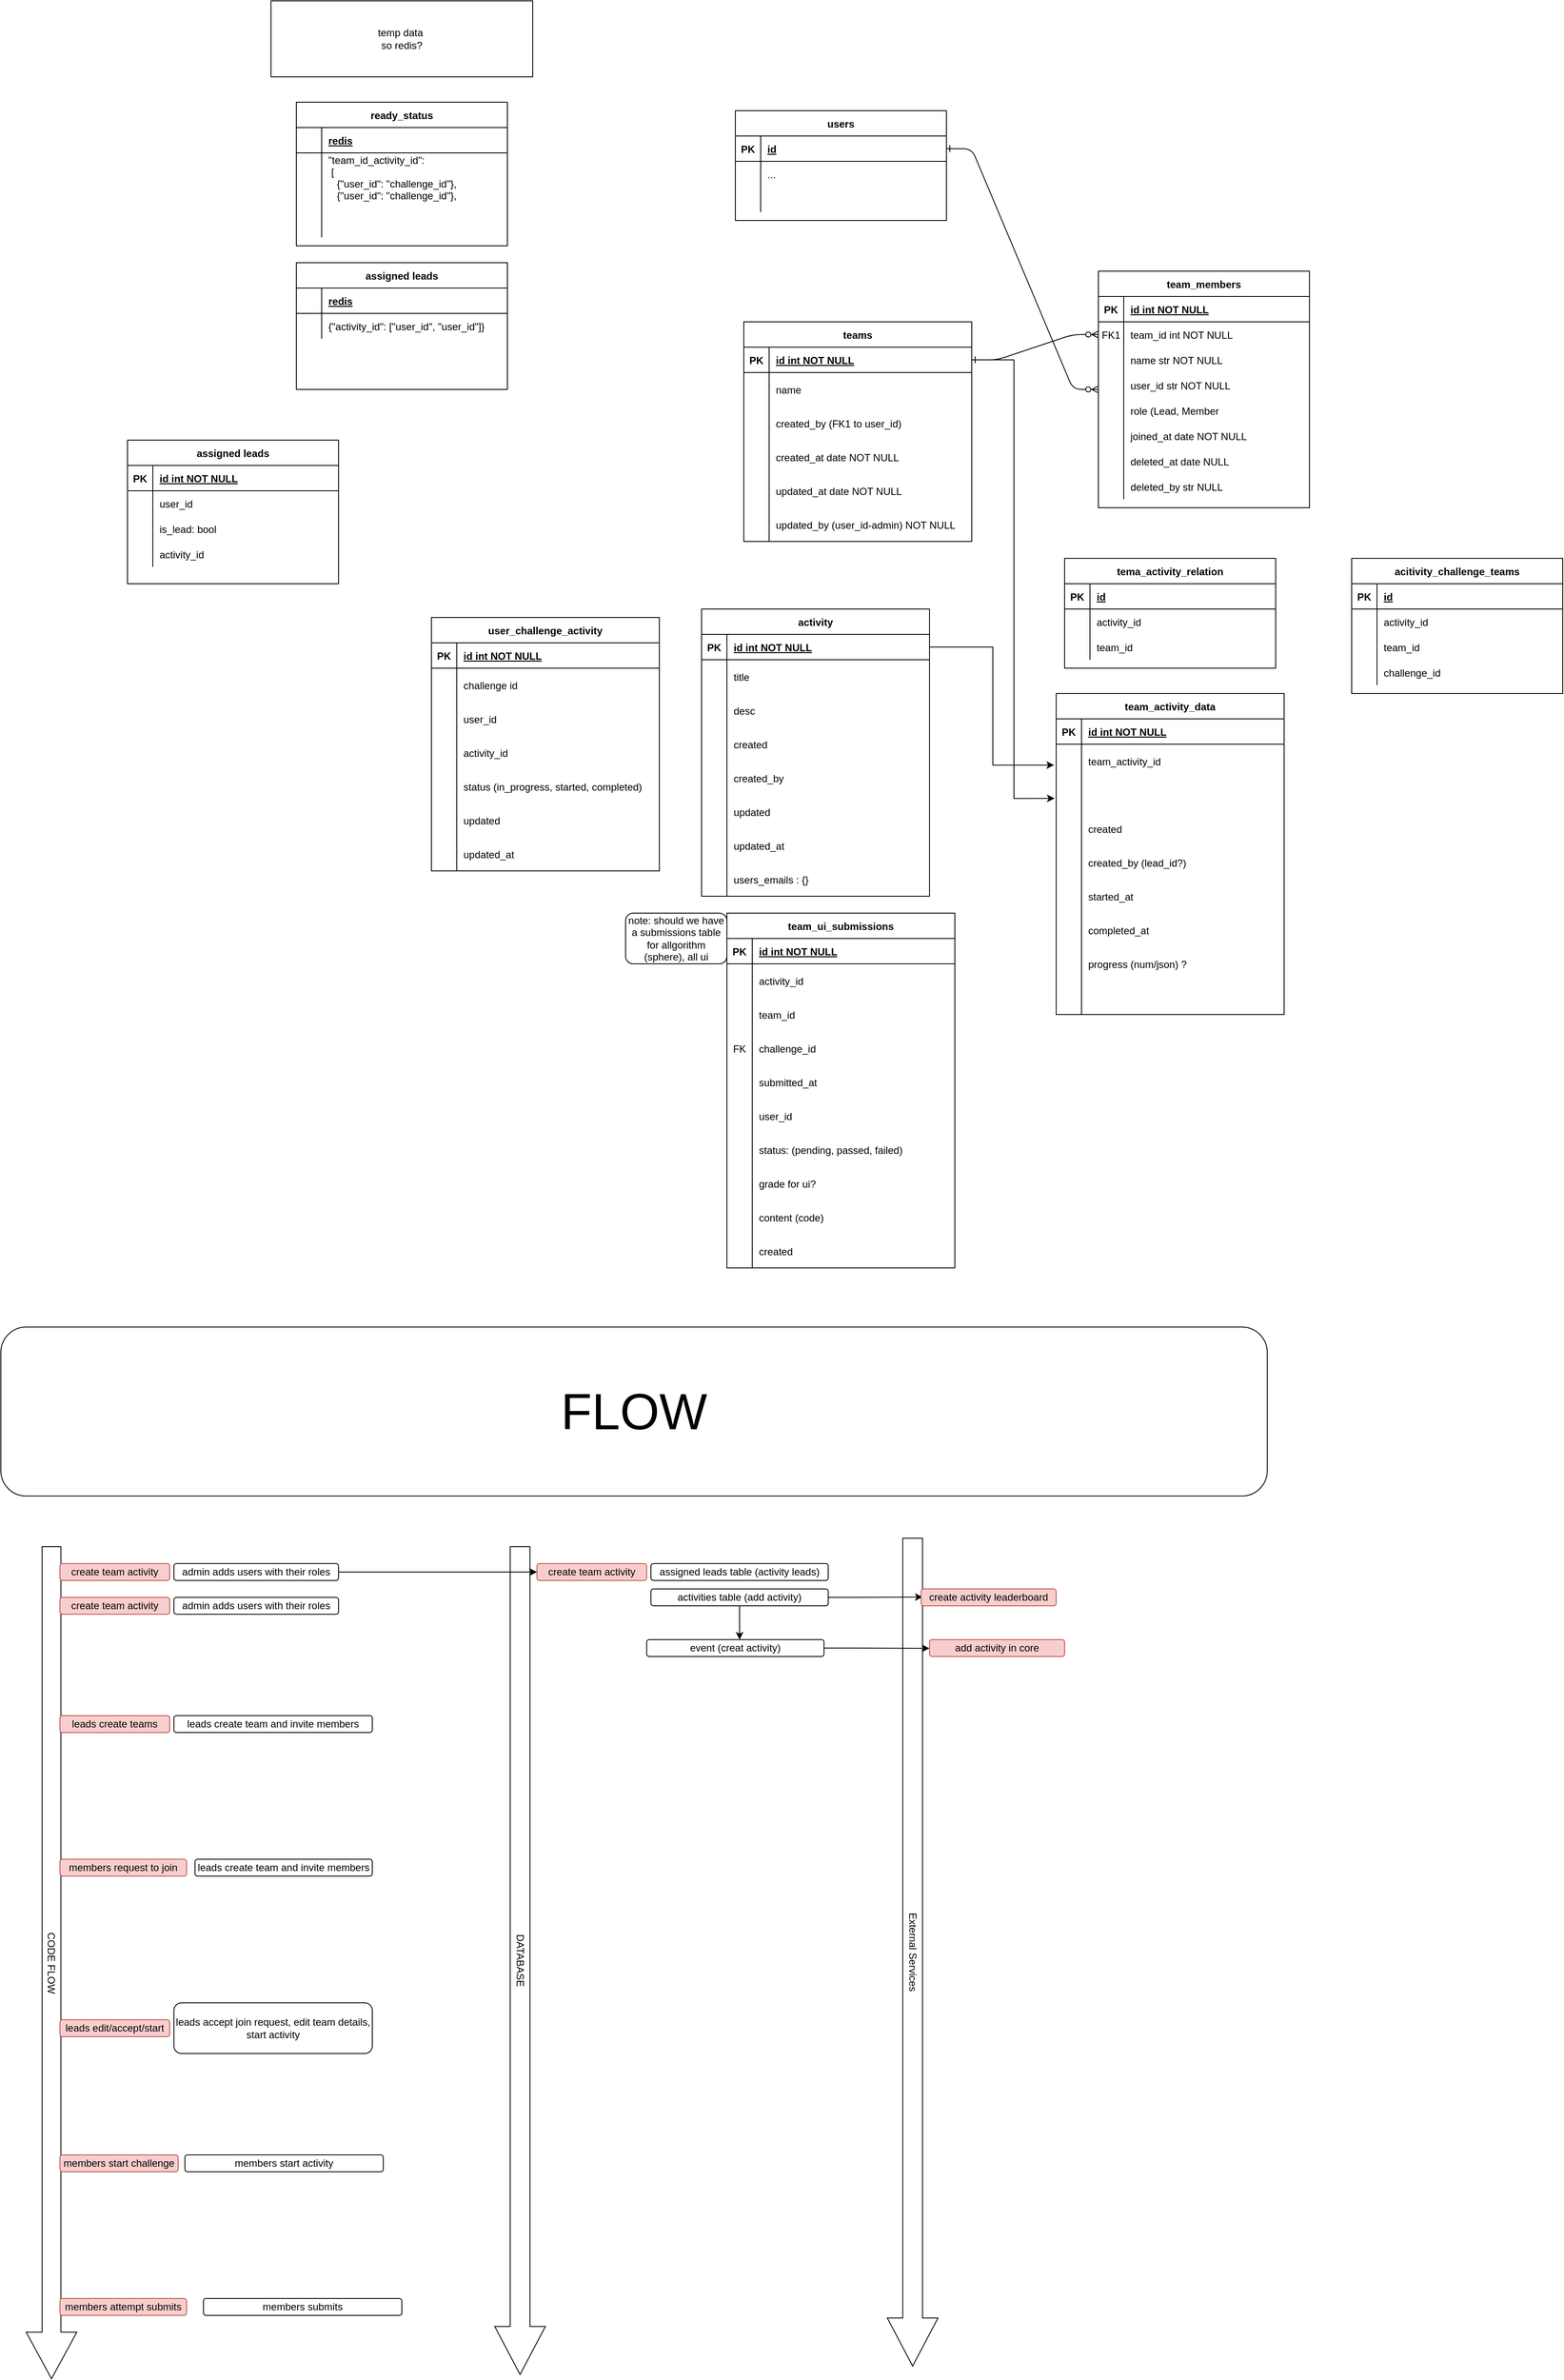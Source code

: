 <mxfile version="24.7.7">
  <diagram id="R2lEEEUBdFMjLlhIrx00" name="Page-1">
    <mxGraphModel dx="1843" dy="1549" grid="1" gridSize="10" guides="1" tooltips="1" connect="1" arrows="1" fold="1" page="1" pageScale="1" pageWidth="850" pageHeight="1100" math="0" shadow="0" extFonts="Permanent Marker^https://fonts.googleapis.com/css?family=Permanent+Marker">
      <root>
        <mxCell id="0" />
        <mxCell id="1" parent="0" />
        <mxCell id="C-vyLk0tnHw3VtMMgP7b-1" value="" style="edgeStyle=entityRelationEdgeStyle;endArrow=ERzeroToMany;startArrow=ERone;endFill=1;startFill=0;" parent="1" source="C-vyLk0tnHw3VtMMgP7b-24" target="C-vyLk0tnHw3VtMMgP7b-6" edge="1">
          <mxGeometry width="100" height="100" relative="1" as="geometry">
            <mxPoint x="340" y="720" as="sourcePoint" />
            <mxPoint x="440" y="620" as="targetPoint" />
          </mxGeometry>
        </mxCell>
        <mxCell id="C-vyLk0tnHw3VtMMgP7b-2" value="team_members" style="shape=table;startSize=30;container=1;collapsible=1;childLayout=tableLayout;fixedRows=1;rowLines=0;fontStyle=1;align=center;resizeLast=1;" parent="1" vertex="1">
          <mxGeometry x="540" y="60" width="250" height="280" as="geometry" />
        </mxCell>
        <mxCell id="C-vyLk0tnHw3VtMMgP7b-3" value="" style="shape=partialRectangle;collapsible=0;dropTarget=0;pointerEvents=0;fillColor=none;points=[[0,0.5],[1,0.5]];portConstraint=eastwest;top=0;left=0;right=0;bottom=1;" parent="C-vyLk0tnHw3VtMMgP7b-2" vertex="1">
          <mxGeometry y="30" width="250" height="30" as="geometry" />
        </mxCell>
        <mxCell id="C-vyLk0tnHw3VtMMgP7b-4" value="PK" style="shape=partialRectangle;overflow=hidden;connectable=0;fillColor=none;top=0;left=0;bottom=0;right=0;fontStyle=1;" parent="C-vyLk0tnHw3VtMMgP7b-3" vertex="1">
          <mxGeometry width="30" height="30" as="geometry">
            <mxRectangle width="30" height="30" as="alternateBounds" />
          </mxGeometry>
        </mxCell>
        <mxCell id="C-vyLk0tnHw3VtMMgP7b-5" value="id int NOT NULL " style="shape=partialRectangle;overflow=hidden;connectable=0;fillColor=none;top=0;left=0;bottom=0;right=0;align=left;spacingLeft=6;fontStyle=5;" parent="C-vyLk0tnHw3VtMMgP7b-3" vertex="1">
          <mxGeometry x="30" width="220" height="30" as="geometry">
            <mxRectangle width="220" height="30" as="alternateBounds" />
          </mxGeometry>
        </mxCell>
        <mxCell id="C-vyLk0tnHw3VtMMgP7b-6" value="" style="shape=partialRectangle;collapsible=0;dropTarget=0;pointerEvents=0;fillColor=none;points=[[0,0.5],[1,0.5]];portConstraint=eastwest;top=0;left=0;right=0;bottom=0;" parent="C-vyLk0tnHw3VtMMgP7b-2" vertex="1">
          <mxGeometry y="60" width="250" height="30" as="geometry" />
        </mxCell>
        <mxCell id="C-vyLk0tnHw3VtMMgP7b-7" value="FK1" style="shape=partialRectangle;overflow=hidden;connectable=0;fillColor=none;top=0;left=0;bottom=0;right=0;" parent="C-vyLk0tnHw3VtMMgP7b-6" vertex="1">
          <mxGeometry width="30" height="30" as="geometry">
            <mxRectangle width="30" height="30" as="alternateBounds" />
          </mxGeometry>
        </mxCell>
        <mxCell id="C-vyLk0tnHw3VtMMgP7b-8" value="team_id int NOT NULL" style="shape=partialRectangle;overflow=hidden;connectable=0;fillColor=none;top=0;left=0;bottom=0;right=0;align=left;spacingLeft=6;" parent="C-vyLk0tnHw3VtMMgP7b-6" vertex="1">
          <mxGeometry x="30" width="220" height="30" as="geometry">
            <mxRectangle width="220" height="30" as="alternateBounds" />
          </mxGeometry>
        </mxCell>
        <mxCell id="C-vyLk0tnHw3VtMMgP7b-9" value="" style="shape=partialRectangle;collapsible=0;dropTarget=0;pointerEvents=0;fillColor=none;points=[[0,0.5],[1,0.5]];portConstraint=eastwest;top=0;left=0;right=0;bottom=0;" parent="C-vyLk0tnHw3VtMMgP7b-2" vertex="1">
          <mxGeometry y="90" width="250" height="30" as="geometry" />
        </mxCell>
        <mxCell id="C-vyLk0tnHw3VtMMgP7b-10" value="" style="shape=partialRectangle;overflow=hidden;connectable=0;fillColor=none;top=0;left=0;bottom=0;right=0;" parent="C-vyLk0tnHw3VtMMgP7b-9" vertex="1">
          <mxGeometry width="30" height="30" as="geometry">
            <mxRectangle width="30" height="30" as="alternateBounds" />
          </mxGeometry>
        </mxCell>
        <mxCell id="C-vyLk0tnHw3VtMMgP7b-11" value="name str NOT NULL" style="shape=partialRectangle;overflow=hidden;connectable=0;fillColor=none;top=0;left=0;bottom=0;right=0;align=left;spacingLeft=6;" parent="C-vyLk0tnHw3VtMMgP7b-9" vertex="1">
          <mxGeometry x="30" width="220" height="30" as="geometry">
            <mxRectangle width="220" height="30" as="alternateBounds" />
          </mxGeometry>
        </mxCell>
        <mxCell id="FnECCCPngvLzc1fIixYZ-28" value="" style="shape=partialRectangle;collapsible=0;dropTarget=0;pointerEvents=0;fillColor=none;points=[[0,0.5],[1,0.5]];portConstraint=eastwest;top=0;left=0;right=0;bottom=0;" parent="C-vyLk0tnHw3VtMMgP7b-2" vertex="1">
          <mxGeometry y="120" width="250" height="30" as="geometry" />
        </mxCell>
        <mxCell id="FnECCCPngvLzc1fIixYZ-29" value="" style="shape=partialRectangle;overflow=hidden;connectable=0;fillColor=none;top=0;left=0;bottom=0;right=0;" parent="FnECCCPngvLzc1fIixYZ-28" vertex="1">
          <mxGeometry width="30" height="30" as="geometry">
            <mxRectangle width="30" height="30" as="alternateBounds" />
          </mxGeometry>
        </mxCell>
        <mxCell id="FnECCCPngvLzc1fIixYZ-30" value="user_id str NOT NULL" style="shape=partialRectangle;overflow=hidden;connectable=0;fillColor=none;top=0;left=0;bottom=0;right=0;align=left;spacingLeft=6;" parent="FnECCCPngvLzc1fIixYZ-28" vertex="1">
          <mxGeometry x="30" width="220" height="30" as="geometry">
            <mxRectangle width="220" height="30" as="alternateBounds" />
          </mxGeometry>
        </mxCell>
        <mxCell id="FnECCCPngvLzc1fIixYZ-31" value="" style="shape=partialRectangle;collapsible=0;dropTarget=0;pointerEvents=0;fillColor=none;points=[[0,0.5],[1,0.5]];portConstraint=eastwest;top=0;left=0;right=0;bottom=0;" parent="C-vyLk0tnHw3VtMMgP7b-2" vertex="1">
          <mxGeometry y="150" width="250" height="30" as="geometry" />
        </mxCell>
        <mxCell id="FnECCCPngvLzc1fIixYZ-32" value="" style="shape=partialRectangle;overflow=hidden;connectable=0;fillColor=none;top=0;left=0;bottom=0;right=0;" parent="FnECCCPngvLzc1fIixYZ-31" vertex="1">
          <mxGeometry width="30" height="30" as="geometry">
            <mxRectangle width="30" height="30" as="alternateBounds" />
          </mxGeometry>
        </mxCell>
        <mxCell id="FnECCCPngvLzc1fIixYZ-33" value="role (Lead, Member" style="shape=partialRectangle;overflow=hidden;connectable=0;fillColor=none;top=0;left=0;bottom=0;right=0;align=left;spacingLeft=6;" parent="FnECCCPngvLzc1fIixYZ-31" vertex="1">
          <mxGeometry x="30" width="220" height="30" as="geometry">
            <mxRectangle width="220" height="30" as="alternateBounds" />
          </mxGeometry>
        </mxCell>
        <mxCell id="FnECCCPngvLzc1fIixYZ-34" value="" style="shape=partialRectangle;collapsible=0;dropTarget=0;pointerEvents=0;fillColor=none;points=[[0,0.5],[1,0.5]];portConstraint=eastwest;top=0;left=0;right=0;bottom=0;" parent="C-vyLk0tnHw3VtMMgP7b-2" vertex="1">
          <mxGeometry y="180" width="250" height="30" as="geometry" />
        </mxCell>
        <mxCell id="FnECCCPngvLzc1fIixYZ-35" value="" style="shape=partialRectangle;overflow=hidden;connectable=0;fillColor=none;top=0;left=0;bottom=0;right=0;" parent="FnECCCPngvLzc1fIixYZ-34" vertex="1">
          <mxGeometry width="30" height="30" as="geometry">
            <mxRectangle width="30" height="30" as="alternateBounds" />
          </mxGeometry>
        </mxCell>
        <mxCell id="FnECCCPngvLzc1fIixYZ-36" value="joined_at date NOT NULL" style="shape=partialRectangle;overflow=hidden;connectable=0;fillColor=none;top=0;left=0;bottom=0;right=0;align=left;spacingLeft=6;" parent="FnECCCPngvLzc1fIixYZ-34" vertex="1">
          <mxGeometry x="30" width="220" height="30" as="geometry">
            <mxRectangle width="220" height="30" as="alternateBounds" />
          </mxGeometry>
        </mxCell>
        <mxCell id="FnECCCPngvLzc1fIixYZ-37" value="" style="shape=partialRectangle;collapsible=0;dropTarget=0;pointerEvents=0;fillColor=none;points=[[0,0.5],[1,0.5]];portConstraint=eastwest;top=0;left=0;right=0;bottom=0;" parent="C-vyLk0tnHw3VtMMgP7b-2" vertex="1">
          <mxGeometry y="210" width="250" height="30" as="geometry" />
        </mxCell>
        <mxCell id="FnECCCPngvLzc1fIixYZ-38" value="" style="shape=partialRectangle;overflow=hidden;connectable=0;fillColor=none;top=0;left=0;bottom=0;right=0;" parent="FnECCCPngvLzc1fIixYZ-37" vertex="1">
          <mxGeometry width="30" height="30" as="geometry">
            <mxRectangle width="30" height="30" as="alternateBounds" />
          </mxGeometry>
        </mxCell>
        <mxCell id="FnECCCPngvLzc1fIixYZ-39" value="deleted_at date NULL" style="shape=partialRectangle;overflow=hidden;connectable=0;fillColor=none;top=0;left=0;bottom=0;right=0;align=left;spacingLeft=6;" parent="FnECCCPngvLzc1fIixYZ-37" vertex="1">
          <mxGeometry x="30" width="220" height="30" as="geometry">
            <mxRectangle width="220" height="30" as="alternateBounds" />
          </mxGeometry>
        </mxCell>
        <mxCell id="FnECCCPngvLzc1fIixYZ-40" value="" style="shape=partialRectangle;collapsible=0;dropTarget=0;pointerEvents=0;fillColor=none;points=[[0,0.5],[1,0.5]];portConstraint=eastwest;top=0;left=0;right=0;bottom=0;" parent="C-vyLk0tnHw3VtMMgP7b-2" vertex="1">
          <mxGeometry y="240" width="250" height="30" as="geometry" />
        </mxCell>
        <mxCell id="FnECCCPngvLzc1fIixYZ-41" value="" style="shape=partialRectangle;overflow=hidden;connectable=0;fillColor=none;top=0;left=0;bottom=0;right=0;" parent="FnECCCPngvLzc1fIixYZ-40" vertex="1">
          <mxGeometry width="30" height="30" as="geometry">
            <mxRectangle width="30" height="30" as="alternateBounds" />
          </mxGeometry>
        </mxCell>
        <mxCell id="FnECCCPngvLzc1fIixYZ-42" value="deleted_by str NULL" style="shape=partialRectangle;overflow=hidden;connectable=0;fillColor=none;top=0;left=0;bottom=0;right=0;align=left;spacingLeft=6;" parent="FnECCCPngvLzc1fIixYZ-40" vertex="1">
          <mxGeometry x="30" width="220" height="30" as="geometry">
            <mxRectangle width="220" height="30" as="alternateBounds" />
          </mxGeometry>
        </mxCell>
        <mxCell id="C-vyLk0tnHw3VtMMgP7b-13" value="users" style="shape=table;startSize=30;container=1;collapsible=1;childLayout=tableLayout;fixedRows=1;rowLines=0;fontStyle=1;align=center;resizeLast=1;" parent="1" vertex="1">
          <mxGeometry x="110" y="-130" width="250" height="130" as="geometry" />
        </mxCell>
        <mxCell id="C-vyLk0tnHw3VtMMgP7b-14" value="" style="shape=partialRectangle;collapsible=0;dropTarget=0;pointerEvents=0;fillColor=none;points=[[0,0.5],[1,0.5]];portConstraint=eastwest;top=0;left=0;right=0;bottom=1;" parent="C-vyLk0tnHw3VtMMgP7b-13" vertex="1">
          <mxGeometry y="30" width="250" height="30" as="geometry" />
        </mxCell>
        <mxCell id="C-vyLk0tnHw3VtMMgP7b-15" value="PK" style="shape=partialRectangle;overflow=hidden;connectable=0;fillColor=none;top=0;left=0;bottom=0;right=0;fontStyle=1;" parent="C-vyLk0tnHw3VtMMgP7b-14" vertex="1">
          <mxGeometry width="30" height="30" as="geometry">
            <mxRectangle width="30" height="30" as="alternateBounds" />
          </mxGeometry>
        </mxCell>
        <mxCell id="C-vyLk0tnHw3VtMMgP7b-16" value="id" style="shape=partialRectangle;overflow=hidden;connectable=0;fillColor=none;top=0;left=0;bottom=0;right=0;align=left;spacingLeft=6;fontStyle=5;" parent="C-vyLk0tnHw3VtMMgP7b-14" vertex="1">
          <mxGeometry x="30" width="220" height="30" as="geometry">
            <mxRectangle width="220" height="30" as="alternateBounds" />
          </mxGeometry>
        </mxCell>
        <mxCell id="C-vyLk0tnHw3VtMMgP7b-17" value="" style="shape=partialRectangle;collapsible=0;dropTarget=0;pointerEvents=0;fillColor=none;points=[[0,0.5],[1,0.5]];portConstraint=eastwest;top=0;left=0;right=0;bottom=0;" parent="C-vyLk0tnHw3VtMMgP7b-13" vertex="1">
          <mxGeometry y="60" width="250" height="30" as="geometry" />
        </mxCell>
        <mxCell id="C-vyLk0tnHw3VtMMgP7b-18" value="" style="shape=partialRectangle;overflow=hidden;connectable=0;fillColor=none;top=0;left=0;bottom=0;right=0;" parent="C-vyLk0tnHw3VtMMgP7b-17" vertex="1">
          <mxGeometry width="30" height="30" as="geometry">
            <mxRectangle width="30" height="30" as="alternateBounds" />
          </mxGeometry>
        </mxCell>
        <mxCell id="C-vyLk0tnHw3VtMMgP7b-19" value="..." style="shape=partialRectangle;overflow=hidden;connectable=0;fillColor=none;top=0;left=0;bottom=0;right=0;align=left;spacingLeft=6;" parent="C-vyLk0tnHw3VtMMgP7b-17" vertex="1">
          <mxGeometry x="30" width="220" height="30" as="geometry">
            <mxRectangle width="220" height="30" as="alternateBounds" />
          </mxGeometry>
        </mxCell>
        <mxCell id="C-vyLk0tnHw3VtMMgP7b-20" value="" style="shape=partialRectangle;collapsible=0;dropTarget=0;pointerEvents=0;fillColor=none;points=[[0,0.5],[1,0.5]];portConstraint=eastwest;top=0;left=0;right=0;bottom=0;" parent="C-vyLk0tnHw3VtMMgP7b-13" vertex="1">
          <mxGeometry y="90" width="250" height="30" as="geometry" />
        </mxCell>
        <mxCell id="C-vyLk0tnHw3VtMMgP7b-21" value="" style="shape=partialRectangle;overflow=hidden;connectable=0;fillColor=none;top=0;left=0;bottom=0;right=0;" parent="C-vyLk0tnHw3VtMMgP7b-20" vertex="1">
          <mxGeometry width="30" height="30" as="geometry">
            <mxRectangle width="30" height="30" as="alternateBounds" />
          </mxGeometry>
        </mxCell>
        <mxCell id="C-vyLk0tnHw3VtMMgP7b-22" value="" style="shape=partialRectangle;overflow=hidden;connectable=0;fillColor=none;top=0;left=0;bottom=0;right=0;align=left;spacingLeft=6;" parent="C-vyLk0tnHw3VtMMgP7b-20" vertex="1">
          <mxGeometry x="30" width="220" height="30" as="geometry">
            <mxRectangle width="220" height="30" as="alternateBounds" />
          </mxGeometry>
        </mxCell>
        <mxCell id="C-vyLk0tnHw3VtMMgP7b-23" value="teams" style="shape=table;startSize=30;container=1;collapsible=1;childLayout=tableLayout;fixedRows=1;rowLines=0;fontStyle=1;align=center;resizeLast=1;" parent="1" vertex="1">
          <mxGeometry x="120" y="120" width="270" height="260" as="geometry" />
        </mxCell>
        <mxCell id="C-vyLk0tnHw3VtMMgP7b-24" value="" style="shape=partialRectangle;collapsible=0;dropTarget=0;pointerEvents=0;fillColor=none;points=[[0,0.5],[1,0.5]];portConstraint=eastwest;top=0;left=0;right=0;bottom=1;" parent="C-vyLk0tnHw3VtMMgP7b-23" vertex="1">
          <mxGeometry y="30" width="270" height="30" as="geometry" />
        </mxCell>
        <mxCell id="C-vyLk0tnHw3VtMMgP7b-25" value="PK" style="shape=partialRectangle;overflow=hidden;connectable=0;fillColor=none;top=0;left=0;bottom=0;right=0;fontStyle=1;" parent="C-vyLk0tnHw3VtMMgP7b-24" vertex="1">
          <mxGeometry width="30" height="30" as="geometry">
            <mxRectangle width="30" height="30" as="alternateBounds" />
          </mxGeometry>
        </mxCell>
        <mxCell id="C-vyLk0tnHw3VtMMgP7b-26" value="id int NOT NULL " style="shape=partialRectangle;overflow=hidden;connectable=0;fillColor=none;top=0;left=0;bottom=0;right=0;align=left;spacingLeft=6;fontStyle=5;" parent="C-vyLk0tnHw3VtMMgP7b-24" vertex="1">
          <mxGeometry x="30" width="240" height="30" as="geometry">
            <mxRectangle width="240" height="30" as="alternateBounds" />
          </mxGeometry>
        </mxCell>
        <mxCell id="C-vyLk0tnHw3VtMMgP7b-27" value="" style="shape=partialRectangle;collapsible=0;dropTarget=0;pointerEvents=0;fillColor=none;points=[[0,0.5],[1,0.5]];portConstraint=eastwest;top=0;left=0;right=0;bottom=0;" parent="C-vyLk0tnHw3VtMMgP7b-23" vertex="1">
          <mxGeometry y="60" width="270" height="40" as="geometry" />
        </mxCell>
        <mxCell id="C-vyLk0tnHw3VtMMgP7b-28" value="" style="shape=partialRectangle;overflow=hidden;connectable=0;fillColor=none;top=0;left=0;bottom=0;right=0;" parent="C-vyLk0tnHw3VtMMgP7b-27" vertex="1">
          <mxGeometry width="30" height="40" as="geometry">
            <mxRectangle width="30" height="40" as="alternateBounds" />
          </mxGeometry>
        </mxCell>
        <mxCell id="C-vyLk0tnHw3VtMMgP7b-29" value="name" style="shape=partialRectangle;overflow=hidden;connectable=0;fillColor=none;top=0;left=0;bottom=0;right=0;align=left;spacingLeft=6;" parent="C-vyLk0tnHw3VtMMgP7b-27" vertex="1">
          <mxGeometry x="30" width="240" height="40" as="geometry">
            <mxRectangle width="240" height="40" as="alternateBounds" />
          </mxGeometry>
        </mxCell>
        <mxCell id="FnECCCPngvLzc1fIixYZ-1" value="" style="shape=partialRectangle;collapsible=0;dropTarget=0;pointerEvents=0;fillColor=none;points=[[0,0.5],[1,0.5]];portConstraint=eastwest;top=0;left=0;right=0;bottom=0;" parent="C-vyLk0tnHw3VtMMgP7b-23" vertex="1">
          <mxGeometry y="100" width="270" height="40" as="geometry" />
        </mxCell>
        <mxCell id="FnECCCPngvLzc1fIixYZ-2" value="" style="shape=partialRectangle;overflow=hidden;connectable=0;fillColor=none;top=0;left=0;bottom=0;right=0;" parent="FnECCCPngvLzc1fIixYZ-1" vertex="1">
          <mxGeometry width="30" height="40" as="geometry">
            <mxRectangle width="30" height="40" as="alternateBounds" />
          </mxGeometry>
        </mxCell>
        <mxCell id="FnECCCPngvLzc1fIixYZ-3" value="created_by (FK1 to user_id)" style="shape=partialRectangle;overflow=hidden;connectable=0;fillColor=none;top=0;left=0;bottom=0;right=0;align=left;spacingLeft=6;" parent="FnECCCPngvLzc1fIixYZ-1" vertex="1">
          <mxGeometry x="30" width="240" height="40" as="geometry">
            <mxRectangle width="240" height="40" as="alternateBounds" />
          </mxGeometry>
        </mxCell>
        <mxCell id="FnECCCPngvLzc1fIixYZ-4" value="" style="shape=partialRectangle;collapsible=0;dropTarget=0;pointerEvents=0;fillColor=none;points=[[0,0.5],[1,0.5]];portConstraint=eastwest;top=0;left=0;right=0;bottom=0;" parent="C-vyLk0tnHw3VtMMgP7b-23" vertex="1">
          <mxGeometry y="140" width="270" height="40" as="geometry" />
        </mxCell>
        <mxCell id="FnECCCPngvLzc1fIixYZ-5" value="" style="shape=partialRectangle;overflow=hidden;connectable=0;fillColor=none;top=0;left=0;bottom=0;right=0;" parent="FnECCCPngvLzc1fIixYZ-4" vertex="1">
          <mxGeometry width="30" height="40" as="geometry">
            <mxRectangle width="30" height="40" as="alternateBounds" />
          </mxGeometry>
        </mxCell>
        <mxCell id="FnECCCPngvLzc1fIixYZ-6" value="created_at date NOT NULL" style="shape=partialRectangle;overflow=hidden;connectable=0;fillColor=none;top=0;left=0;bottom=0;right=0;align=left;spacingLeft=6;" parent="FnECCCPngvLzc1fIixYZ-4" vertex="1">
          <mxGeometry x="30" width="240" height="40" as="geometry">
            <mxRectangle width="240" height="40" as="alternateBounds" />
          </mxGeometry>
        </mxCell>
        <mxCell id="FnECCCPngvLzc1fIixYZ-20" value="" style="shape=partialRectangle;collapsible=0;dropTarget=0;pointerEvents=0;fillColor=none;points=[[0,0.5],[1,0.5]];portConstraint=eastwest;top=0;left=0;right=0;bottom=0;" parent="C-vyLk0tnHw3VtMMgP7b-23" vertex="1">
          <mxGeometry y="180" width="270" height="40" as="geometry" />
        </mxCell>
        <mxCell id="FnECCCPngvLzc1fIixYZ-21" value="" style="shape=partialRectangle;overflow=hidden;connectable=0;fillColor=none;top=0;left=0;bottom=0;right=0;" parent="FnECCCPngvLzc1fIixYZ-20" vertex="1">
          <mxGeometry width="30" height="40" as="geometry">
            <mxRectangle width="30" height="40" as="alternateBounds" />
          </mxGeometry>
        </mxCell>
        <mxCell id="FnECCCPngvLzc1fIixYZ-22" value="updated_at date NOT NULL" style="shape=partialRectangle;overflow=hidden;connectable=0;fillColor=none;top=0;left=0;bottom=0;right=0;align=left;spacingLeft=6;" parent="FnECCCPngvLzc1fIixYZ-20" vertex="1">
          <mxGeometry x="30" width="240" height="40" as="geometry">
            <mxRectangle width="240" height="40" as="alternateBounds" />
          </mxGeometry>
        </mxCell>
        <mxCell id="FnECCCPngvLzc1fIixYZ-23" value="" style="shape=partialRectangle;collapsible=0;dropTarget=0;pointerEvents=0;fillColor=none;points=[[0,0.5],[1,0.5]];portConstraint=eastwest;top=0;left=0;right=0;bottom=0;" parent="C-vyLk0tnHw3VtMMgP7b-23" vertex="1">
          <mxGeometry y="220" width="270" height="40" as="geometry" />
        </mxCell>
        <mxCell id="FnECCCPngvLzc1fIixYZ-24" value="            " style="shape=partialRectangle;overflow=hidden;connectable=0;fillColor=none;top=0;left=0;bottom=0;right=0;" parent="FnECCCPngvLzc1fIixYZ-23" vertex="1">
          <mxGeometry width="30" height="40" as="geometry">
            <mxRectangle width="30" height="40" as="alternateBounds" />
          </mxGeometry>
        </mxCell>
        <mxCell id="FnECCCPngvLzc1fIixYZ-25" value="updated_by (user_id-admin) NOT NULL" style="shape=partialRectangle;overflow=hidden;connectable=0;fillColor=none;top=0;left=0;bottom=0;right=0;align=left;spacingLeft=6;" parent="FnECCCPngvLzc1fIixYZ-23" vertex="1">
          <mxGeometry x="30" width="240" height="40" as="geometry">
            <mxRectangle width="240" height="40" as="alternateBounds" />
          </mxGeometry>
        </mxCell>
        <mxCell id="FnECCCPngvLzc1fIixYZ-46" value="" style="edgeStyle=entityRelationEdgeStyle;endArrow=ERzeroToMany;startArrow=ERone;endFill=1;startFill=0;exitX=1;exitY=0.5;exitDx=0;exitDy=0;entryX=0;entryY=0.667;entryDx=0;entryDy=0;entryPerimeter=0;" parent="1" source="C-vyLk0tnHw3VtMMgP7b-14" target="FnECCCPngvLzc1fIixYZ-28" edge="1">
          <mxGeometry width="100" height="100" relative="1" as="geometry">
            <mxPoint x="410" y="215" as="sourcePoint" />
            <mxPoint x="560" y="185" as="targetPoint" />
            <Array as="points">
              <mxPoint x="460" y="230" />
            </Array>
          </mxGeometry>
        </mxCell>
        <mxCell id="FnECCCPngvLzc1fIixYZ-49" value="activity" style="shape=table;startSize=30;container=1;collapsible=1;childLayout=tableLayout;fixedRows=1;rowLines=0;fontStyle=1;align=center;resizeLast=1;" parent="1" vertex="1">
          <mxGeometry x="70" y="460" width="270" height="340" as="geometry" />
        </mxCell>
        <mxCell id="FnECCCPngvLzc1fIixYZ-50" value="" style="shape=partialRectangle;collapsible=0;dropTarget=0;pointerEvents=0;fillColor=none;points=[[0,0.5],[1,0.5]];portConstraint=eastwest;top=0;left=0;right=0;bottom=1;" parent="FnECCCPngvLzc1fIixYZ-49" vertex="1">
          <mxGeometry y="30" width="270" height="30" as="geometry" />
        </mxCell>
        <mxCell id="FnECCCPngvLzc1fIixYZ-51" value="PK" style="shape=partialRectangle;overflow=hidden;connectable=0;fillColor=none;top=0;left=0;bottom=0;right=0;fontStyle=1;" parent="FnECCCPngvLzc1fIixYZ-50" vertex="1">
          <mxGeometry width="30" height="30" as="geometry">
            <mxRectangle width="30" height="30" as="alternateBounds" />
          </mxGeometry>
        </mxCell>
        <mxCell id="FnECCCPngvLzc1fIixYZ-52" value="id int NOT NULL " style="shape=partialRectangle;overflow=hidden;connectable=0;fillColor=none;top=0;left=0;bottom=0;right=0;align=left;spacingLeft=6;fontStyle=5;" parent="FnECCCPngvLzc1fIixYZ-50" vertex="1">
          <mxGeometry x="30" width="240" height="30" as="geometry">
            <mxRectangle width="240" height="30" as="alternateBounds" />
          </mxGeometry>
        </mxCell>
        <mxCell id="FnECCCPngvLzc1fIixYZ-53" value="" style="shape=partialRectangle;collapsible=0;dropTarget=0;pointerEvents=0;fillColor=none;points=[[0,0.5],[1,0.5]];portConstraint=eastwest;top=0;left=0;right=0;bottom=0;" parent="FnECCCPngvLzc1fIixYZ-49" vertex="1">
          <mxGeometry y="60" width="270" height="40" as="geometry" />
        </mxCell>
        <mxCell id="FnECCCPngvLzc1fIixYZ-54" value="" style="shape=partialRectangle;overflow=hidden;connectable=0;fillColor=none;top=0;left=0;bottom=0;right=0;" parent="FnECCCPngvLzc1fIixYZ-53" vertex="1">
          <mxGeometry width="30" height="40" as="geometry">
            <mxRectangle width="30" height="40" as="alternateBounds" />
          </mxGeometry>
        </mxCell>
        <mxCell id="FnECCCPngvLzc1fIixYZ-55" value="title" style="shape=partialRectangle;overflow=hidden;connectable=0;fillColor=none;top=0;left=0;bottom=0;right=0;align=left;spacingLeft=6;" parent="FnECCCPngvLzc1fIixYZ-53" vertex="1">
          <mxGeometry x="30" width="240" height="40" as="geometry">
            <mxRectangle width="240" height="40" as="alternateBounds" />
          </mxGeometry>
        </mxCell>
        <mxCell id="FnECCCPngvLzc1fIixYZ-56" value="" style="shape=partialRectangle;collapsible=0;dropTarget=0;pointerEvents=0;fillColor=none;points=[[0,0.5],[1,0.5]];portConstraint=eastwest;top=0;left=0;right=0;bottom=0;" parent="FnECCCPngvLzc1fIixYZ-49" vertex="1">
          <mxGeometry y="100" width="270" height="40" as="geometry" />
        </mxCell>
        <mxCell id="FnECCCPngvLzc1fIixYZ-57" value="" style="shape=partialRectangle;overflow=hidden;connectable=0;fillColor=none;top=0;left=0;bottom=0;right=0;" parent="FnECCCPngvLzc1fIixYZ-56" vertex="1">
          <mxGeometry width="30" height="40" as="geometry">
            <mxRectangle width="30" height="40" as="alternateBounds" />
          </mxGeometry>
        </mxCell>
        <mxCell id="FnECCCPngvLzc1fIixYZ-58" value="desc" style="shape=partialRectangle;overflow=hidden;connectable=0;fillColor=none;top=0;left=0;bottom=0;right=0;align=left;spacingLeft=6;" parent="FnECCCPngvLzc1fIixYZ-56" vertex="1">
          <mxGeometry x="30" width="240" height="40" as="geometry">
            <mxRectangle width="240" height="40" as="alternateBounds" />
          </mxGeometry>
        </mxCell>
        <mxCell id="FnECCCPngvLzc1fIixYZ-59" value="" style="shape=partialRectangle;collapsible=0;dropTarget=0;pointerEvents=0;fillColor=none;points=[[0,0.5],[1,0.5]];portConstraint=eastwest;top=0;left=0;right=0;bottom=0;" parent="FnECCCPngvLzc1fIixYZ-49" vertex="1">
          <mxGeometry y="140" width="270" height="40" as="geometry" />
        </mxCell>
        <mxCell id="FnECCCPngvLzc1fIixYZ-60" value="" style="shape=partialRectangle;overflow=hidden;connectable=0;fillColor=none;top=0;left=0;bottom=0;right=0;" parent="FnECCCPngvLzc1fIixYZ-59" vertex="1">
          <mxGeometry width="30" height="40" as="geometry">
            <mxRectangle width="30" height="40" as="alternateBounds" />
          </mxGeometry>
        </mxCell>
        <mxCell id="FnECCCPngvLzc1fIixYZ-61" value="created" style="shape=partialRectangle;overflow=hidden;connectable=0;fillColor=none;top=0;left=0;bottom=0;right=0;align=left;spacingLeft=6;" parent="FnECCCPngvLzc1fIixYZ-59" vertex="1">
          <mxGeometry x="30" width="240" height="40" as="geometry">
            <mxRectangle width="240" height="40" as="alternateBounds" />
          </mxGeometry>
        </mxCell>
        <mxCell id="FnECCCPngvLzc1fIixYZ-62" value="" style="shape=partialRectangle;collapsible=0;dropTarget=0;pointerEvents=0;fillColor=none;points=[[0,0.5],[1,0.5]];portConstraint=eastwest;top=0;left=0;right=0;bottom=0;" parent="FnECCCPngvLzc1fIixYZ-49" vertex="1">
          <mxGeometry y="180" width="270" height="40" as="geometry" />
        </mxCell>
        <mxCell id="FnECCCPngvLzc1fIixYZ-63" value="" style="shape=partialRectangle;overflow=hidden;connectable=0;fillColor=none;top=0;left=0;bottom=0;right=0;" parent="FnECCCPngvLzc1fIixYZ-62" vertex="1">
          <mxGeometry width="30" height="40" as="geometry">
            <mxRectangle width="30" height="40" as="alternateBounds" />
          </mxGeometry>
        </mxCell>
        <mxCell id="FnECCCPngvLzc1fIixYZ-64" value="created_by" style="shape=partialRectangle;overflow=hidden;connectable=0;fillColor=none;top=0;left=0;bottom=0;right=0;align=left;spacingLeft=6;" parent="FnECCCPngvLzc1fIixYZ-62" vertex="1">
          <mxGeometry x="30" width="240" height="40" as="geometry">
            <mxRectangle width="240" height="40" as="alternateBounds" />
          </mxGeometry>
        </mxCell>
        <mxCell id="FnECCCPngvLzc1fIixYZ-65" value="" style="shape=partialRectangle;collapsible=0;dropTarget=0;pointerEvents=0;fillColor=none;points=[[0,0.5],[1,0.5]];portConstraint=eastwest;top=0;left=0;right=0;bottom=0;" parent="FnECCCPngvLzc1fIixYZ-49" vertex="1">
          <mxGeometry y="220" width="270" height="40" as="geometry" />
        </mxCell>
        <mxCell id="FnECCCPngvLzc1fIixYZ-66" value="            " style="shape=partialRectangle;overflow=hidden;connectable=0;fillColor=none;top=0;left=0;bottom=0;right=0;" parent="FnECCCPngvLzc1fIixYZ-65" vertex="1">
          <mxGeometry width="30" height="40" as="geometry">
            <mxRectangle width="30" height="40" as="alternateBounds" />
          </mxGeometry>
        </mxCell>
        <mxCell id="FnECCCPngvLzc1fIixYZ-67" value="updated" style="shape=partialRectangle;overflow=hidden;connectable=0;fillColor=none;top=0;left=0;bottom=0;right=0;align=left;spacingLeft=6;" parent="FnECCCPngvLzc1fIixYZ-65" vertex="1">
          <mxGeometry x="30" width="240" height="40" as="geometry">
            <mxRectangle width="240" height="40" as="alternateBounds" />
          </mxGeometry>
        </mxCell>
        <mxCell id="FnECCCPngvLzc1fIixYZ-68" value="" style="shape=partialRectangle;collapsible=0;dropTarget=0;pointerEvents=0;fillColor=none;points=[[0,0.5],[1,0.5]];portConstraint=eastwest;top=0;left=0;right=0;bottom=0;" parent="FnECCCPngvLzc1fIixYZ-49" vertex="1">
          <mxGeometry y="260" width="270" height="40" as="geometry" />
        </mxCell>
        <mxCell id="FnECCCPngvLzc1fIixYZ-69" value="" style="shape=partialRectangle;overflow=hidden;connectable=0;fillColor=none;top=0;left=0;bottom=0;right=0;" parent="FnECCCPngvLzc1fIixYZ-68" vertex="1">
          <mxGeometry width="30" height="40" as="geometry">
            <mxRectangle width="30" height="40" as="alternateBounds" />
          </mxGeometry>
        </mxCell>
        <mxCell id="FnECCCPngvLzc1fIixYZ-70" value="updated_at" style="shape=partialRectangle;overflow=hidden;connectable=0;fillColor=none;top=0;left=0;bottom=0;right=0;align=left;spacingLeft=6;" parent="FnECCCPngvLzc1fIixYZ-68" vertex="1">
          <mxGeometry x="30" width="240" height="40" as="geometry">
            <mxRectangle width="240" height="40" as="alternateBounds" />
          </mxGeometry>
        </mxCell>
        <mxCell id="DQBvjUd7PT3adbjEAeh2-32" value="" style="shape=partialRectangle;collapsible=0;dropTarget=0;pointerEvents=0;fillColor=none;points=[[0,0.5],[1,0.5]];portConstraint=eastwest;top=0;left=0;right=0;bottom=0;" vertex="1" parent="FnECCCPngvLzc1fIixYZ-49">
          <mxGeometry y="300" width="270" height="40" as="geometry" />
        </mxCell>
        <mxCell id="DQBvjUd7PT3adbjEAeh2-33" value="" style="shape=partialRectangle;overflow=hidden;connectable=0;fillColor=none;top=0;left=0;bottom=0;right=0;" vertex="1" parent="DQBvjUd7PT3adbjEAeh2-32">
          <mxGeometry width="30" height="40" as="geometry">
            <mxRectangle width="30" height="40" as="alternateBounds" />
          </mxGeometry>
        </mxCell>
        <mxCell id="DQBvjUd7PT3adbjEAeh2-34" value="users_emails : {}" style="shape=partialRectangle;overflow=hidden;connectable=0;fillColor=none;top=0;left=0;bottom=0;right=0;align=left;spacingLeft=6;" vertex="1" parent="DQBvjUd7PT3adbjEAeh2-32">
          <mxGeometry x="30" width="240" height="40" as="geometry">
            <mxRectangle width="240" height="40" as="alternateBounds" />
          </mxGeometry>
        </mxCell>
        <mxCell id="FnECCCPngvLzc1fIixYZ-71" value="team_activity_data" style="shape=table;startSize=30;container=1;collapsible=1;childLayout=tableLayout;fixedRows=1;rowLines=0;fontStyle=1;align=center;resizeLast=1;" parent="1" vertex="1">
          <mxGeometry x="490" y="560" width="270" height="380" as="geometry" />
        </mxCell>
        <mxCell id="FnECCCPngvLzc1fIixYZ-72" value="" style="shape=partialRectangle;collapsible=0;dropTarget=0;pointerEvents=0;fillColor=none;points=[[0,0.5],[1,0.5]];portConstraint=eastwest;top=0;left=0;right=0;bottom=1;" parent="FnECCCPngvLzc1fIixYZ-71" vertex="1">
          <mxGeometry y="30" width="270" height="30" as="geometry" />
        </mxCell>
        <mxCell id="FnECCCPngvLzc1fIixYZ-73" value="PK" style="shape=partialRectangle;overflow=hidden;connectable=0;fillColor=none;top=0;left=0;bottom=0;right=0;fontStyle=1;" parent="FnECCCPngvLzc1fIixYZ-72" vertex="1">
          <mxGeometry width="30" height="30" as="geometry">
            <mxRectangle width="30" height="30" as="alternateBounds" />
          </mxGeometry>
        </mxCell>
        <mxCell id="FnECCCPngvLzc1fIixYZ-74" value="id int NOT NULL " style="shape=partialRectangle;overflow=hidden;connectable=0;fillColor=none;top=0;left=0;bottom=0;right=0;align=left;spacingLeft=6;fontStyle=5;" parent="FnECCCPngvLzc1fIixYZ-72" vertex="1">
          <mxGeometry x="30" width="240" height="30" as="geometry">
            <mxRectangle width="240" height="30" as="alternateBounds" />
          </mxGeometry>
        </mxCell>
        <mxCell id="FnECCCPngvLzc1fIixYZ-75" value="" style="shape=partialRectangle;collapsible=0;dropTarget=0;pointerEvents=0;fillColor=none;points=[[0,0.5],[1,0.5]];portConstraint=eastwest;top=0;left=0;right=0;bottom=0;" parent="FnECCCPngvLzc1fIixYZ-71" vertex="1">
          <mxGeometry y="60" width="270" height="40" as="geometry" />
        </mxCell>
        <mxCell id="FnECCCPngvLzc1fIixYZ-76" value="" style="shape=partialRectangle;overflow=hidden;connectable=0;fillColor=none;top=0;left=0;bottom=0;right=0;" parent="FnECCCPngvLzc1fIixYZ-75" vertex="1">
          <mxGeometry width="30" height="40" as="geometry">
            <mxRectangle width="30" height="40" as="alternateBounds" />
          </mxGeometry>
        </mxCell>
        <mxCell id="FnECCCPngvLzc1fIixYZ-77" value="team_activity_id" style="shape=partialRectangle;overflow=hidden;connectable=0;fillColor=none;top=0;left=0;bottom=0;right=0;align=left;spacingLeft=6;" parent="FnECCCPngvLzc1fIixYZ-75" vertex="1">
          <mxGeometry x="30" width="240" height="40" as="geometry">
            <mxRectangle width="240" height="40" as="alternateBounds" />
          </mxGeometry>
        </mxCell>
        <mxCell id="FnECCCPngvLzc1fIixYZ-78" value="" style="shape=partialRectangle;collapsible=0;dropTarget=0;pointerEvents=0;fillColor=none;points=[[0,0.5],[1,0.5]];portConstraint=eastwest;top=0;left=0;right=0;bottom=0;" parent="FnECCCPngvLzc1fIixYZ-71" vertex="1">
          <mxGeometry y="100" width="270" height="40" as="geometry" />
        </mxCell>
        <mxCell id="FnECCCPngvLzc1fIixYZ-79" value="" style="shape=partialRectangle;overflow=hidden;connectable=0;fillColor=none;top=0;left=0;bottom=0;right=0;" parent="FnECCCPngvLzc1fIixYZ-78" vertex="1">
          <mxGeometry width="30" height="40" as="geometry">
            <mxRectangle width="30" height="40" as="alternateBounds" />
          </mxGeometry>
        </mxCell>
        <mxCell id="FnECCCPngvLzc1fIixYZ-80" value="" style="shape=partialRectangle;overflow=hidden;connectable=0;fillColor=none;top=0;left=0;bottom=0;right=0;align=left;spacingLeft=6;" parent="FnECCCPngvLzc1fIixYZ-78" vertex="1">
          <mxGeometry x="30" width="240" height="40" as="geometry">
            <mxRectangle width="240" height="40" as="alternateBounds" />
          </mxGeometry>
        </mxCell>
        <mxCell id="FnECCCPngvLzc1fIixYZ-81" value="" style="shape=partialRectangle;collapsible=0;dropTarget=0;pointerEvents=0;fillColor=none;points=[[0,0.5],[1,0.5]];portConstraint=eastwest;top=0;left=0;right=0;bottom=0;" parent="FnECCCPngvLzc1fIixYZ-71" vertex="1">
          <mxGeometry y="140" width="270" height="40" as="geometry" />
        </mxCell>
        <mxCell id="FnECCCPngvLzc1fIixYZ-82" value="" style="shape=partialRectangle;overflow=hidden;connectable=0;fillColor=none;top=0;left=0;bottom=0;right=0;" parent="FnECCCPngvLzc1fIixYZ-81" vertex="1">
          <mxGeometry width="30" height="40" as="geometry">
            <mxRectangle width="30" height="40" as="alternateBounds" />
          </mxGeometry>
        </mxCell>
        <mxCell id="FnECCCPngvLzc1fIixYZ-83" value="created" style="shape=partialRectangle;overflow=hidden;connectable=0;fillColor=none;top=0;left=0;bottom=0;right=0;align=left;spacingLeft=6;" parent="FnECCCPngvLzc1fIixYZ-81" vertex="1">
          <mxGeometry x="30" width="240" height="40" as="geometry">
            <mxRectangle width="240" height="40" as="alternateBounds" />
          </mxGeometry>
        </mxCell>
        <mxCell id="FnECCCPngvLzc1fIixYZ-84" value="" style="shape=partialRectangle;collapsible=0;dropTarget=0;pointerEvents=0;fillColor=none;points=[[0,0.5],[1,0.5]];portConstraint=eastwest;top=0;left=0;right=0;bottom=0;" parent="FnECCCPngvLzc1fIixYZ-71" vertex="1">
          <mxGeometry y="180" width="270" height="40" as="geometry" />
        </mxCell>
        <mxCell id="FnECCCPngvLzc1fIixYZ-85" value="" style="shape=partialRectangle;overflow=hidden;connectable=0;fillColor=none;top=0;left=0;bottom=0;right=0;" parent="FnECCCPngvLzc1fIixYZ-84" vertex="1">
          <mxGeometry width="30" height="40" as="geometry">
            <mxRectangle width="30" height="40" as="alternateBounds" />
          </mxGeometry>
        </mxCell>
        <mxCell id="FnECCCPngvLzc1fIixYZ-86" value="created_by (lead_id?)" style="shape=partialRectangle;overflow=hidden;connectable=0;fillColor=none;top=0;left=0;bottom=0;right=0;align=left;spacingLeft=6;" parent="FnECCCPngvLzc1fIixYZ-84" vertex="1">
          <mxGeometry x="30" width="240" height="40" as="geometry">
            <mxRectangle width="240" height="40" as="alternateBounds" />
          </mxGeometry>
        </mxCell>
        <mxCell id="FnECCCPngvLzc1fIixYZ-87" value="" style="shape=partialRectangle;collapsible=0;dropTarget=0;pointerEvents=0;fillColor=none;points=[[0,0.5],[1,0.5]];portConstraint=eastwest;top=0;left=0;right=0;bottom=0;" parent="FnECCCPngvLzc1fIixYZ-71" vertex="1">
          <mxGeometry y="220" width="270" height="40" as="geometry" />
        </mxCell>
        <mxCell id="FnECCCPngvLzc1fIixYZ-88" value="            " style="shape=partialRectangle;overflow=hidden;connectable=0;fillColor=none;top=0;left=0;bottom=0;right=0;" parent="FnECCCPngvLzc1fIixYZ-87" vertex="1">
          <mxGeometry width="30" height="40" as="geometry">
            <mxRectangle width="30" height="40" as="alternateBounds" />
          </mxGeometry>
        </mxCell>
        <mxCell id="FnECCCPngvLzc1fIixYZ-89" value="started_at" style="shape=partialRectangle;overflow=hidden;connectable=0;fillColor=none;top=0;left=0;bottom=0;right=0;align=left;spacingLeft=6;" parent="FnECCCPngvLzc1fIixYZ-87" vertex="1">
          <mxGeometry x="30" width="240" height="40" as="geometry">
            <mxRectangle width="240" height="40" as="alternateBounds" />
          </mxGeometry>
        </mxCell>
        <mxCell id="FnECCCPngvLzc1fIixYZ-93" value="" style="shape=partialRectangle;collapsible=0;dropTarget=0;pointerEvents=0;fillColor=none;points=[[0,0.5],[1,0.5]];portConstraint=eastwest;top=0;left=0;right=0;bottom=0;" parent="FnECCCPngvLzc1fIixYZ-71" vertex="1">
          <mxGeometry y="260" width="270" height="40" as="geometry" />
        </mxCell>
        <mxCell id="FnECCCPngvLzc1fIixYZ-94" value="            " style="shape=partialRectangle;overflow=hidden;connectable=0;fillColor=none;top=0;left=0;bottom=0;right=0;" parent="FnECCCPngvLzc1fIixYZ-93" vertex="1">
          <mxGeometry width="30" height="40" as="geometry">
            <mxRectangle width="30" height="40" as="alternateBounds" />
          </mxGeometry>
        </mxCell>
        <mxCell id="FnECCCPngvLzc1fIixYZ-95" value="completed_at" style="shape=partialRectangle;overflow=hidden;connectable=0;fillColor=none;top=0;left=0;bottom=0;right=0;align=left;spacingLeft=6;" parent="FnECCCPngvLzc1fIixYZ-93" vertex="1">
          <mxGeometry x="30" width="240" height="40" as="geometry">
            <mxRectangle width="240" height="40" as="alternateBounds" />
          </mxGeometry>
        </mxCell>
        <mxCell id="FnECCCPngvLzc1fIixYZ-96" value="" style="shape=partialRectangle;collapsible=0;dropTarget=0;pointerEvents=0;fillColor=none;points=[[0,0.5],[1,0.5]];portConstraint=eastwest;top=0;left=0;right=0;bottom=0;" parent="FnECCCPngvLzc1fIixYZ-71" vertex="1">
          <mxGeometry y="300" width="270" height="40" as="geometry" />
        </mxCell>
        <mxCell id="FnECCCPngvLzc1fIixYZ-97" value="            " style="shape=partialRectangle;overflow=hidden;connectable=0;fillColor=none;top=0;left=0;bottom=0;right=0;" parent="FnECCCPngvLzc1fIixYZ-96" vertex="1">
          <mxGeometry width="30" height="40" as="geometry">
            <mxRectangle width="30" height="40" as="alternateBounds" />
          </mxGeometry>
        </mxCell>
        <mxCell id="FnECCCPngvLzc1fIixYZ-98" value="progress (num/json) ?" style="shape=partialRectangle;overflow=hidden;connectable=0;fillColor=none;top=0;left=0;bottom=0;right=0;align=left;spacingLeft=6;" parent="FnECCCPngvLzc1fIixYZ-96" vertex="1">
          <mxGeometry x="30" width="240" height="40" as="geometry">
            <mxRectangle width="240" height="40" as="alternateBounds" />
          </mxGeometry>
        </mxCell>
        <mxCell id="FnECCCPngvLzc1fIixYZ-101" value="" style="shape=partialRectangle;collapsible=0;dropTarget=0;pointerEvents=0;fillColor=none;points=[[0,0.5],[1,0.5]];portConstraint=eastwest;top=0;left=0;right=0;bottom=0;" parent="FnECCCPngvLzc1fIixYZ-71" vertex="1">
          <mxGeometry y="340" width="270" height="40" as="geometry" />
        </mxCell>
        <mxCell id="FnECCCPngvLzc1fIixYZ-102" value="            " style="shape=partialRectangle;overflow=hidden;connectable=0;fillColor=none;top=0;left=0;bottom=0;right=0;" parent="FnECCCPngvLzc1fIixYZ-101" vertex="1">
          <mxGeometry width="30" height="40" as="geometry">
            <mxRectangle width="30" height="40" as="alternateBounds" />
          </mxGeometry>
        </mxCell>
        <mxCell id="FnECCCPngvLzc1fIixYZ-103" value="" style="shape=partialRectangle;overflow=hidden;connectable=0;fillColor=none;top=0;left=0;bottom=0;right=0;align=left;spacingLeft=6;" parent="FnECCCPngvLzc1fIixYZ-101" vertex="1">
          <mxGeometry x="30" width="240" height="40" as="geometry">
            <mxRectangle width="240" height="40" as="alternateBounds" />
          </mxGeometry>
        </mxCell>
        <mxCell id="FnECCCPngvLzc1fIixYZ-99" style="edgeStyle=orthogonalEdgeStyle;rounded=0;orthogonalLoop=1;jettySize=auto;html=1;entryX=-0.009;entryY=0.618;entryDx=0;entryDy=0;entryPerimeter=0;" parent="1" source="FnECCCPngvLzc1fIixYZ-50" target="FnECCCPngvLzc1fIixYZ-75" edge="1">
          <mxGeometry relative="1" as="geometry" />
        </mxCell>
        <mxCell id="FnECCCPngvLzc1fIixYZ-100" style="edgeStyle=orthogonalEdgeStyle;rounded=0;orthogonalLoop=1;jettySize=auto;html=1;entryX=-0.007;entryY=0.604;entryDx=0;entryDy=0;entryPerimeter=0;" parent="1" source="C-vyLk0tnHw3VtMMgP7b-24" target="FnECCCPngvLzc1fIixYZ-78" edge="1">
          <mxGeometry relative="1" as="geometry" />
        </mxCell>
        <mxCell id="FnECCCPngvLzc1fIixYZ-104" value="team_ui_submissions" style="shape=table;startSize=30;container=1;collapsible=1;childLayout=tableLayout;fixedRows=1;rowLines=0;fontStyle=1;align=center;resizeLast=1;" parent="1" vertex="1">
          <mxGeometry x="100" y="820" width="270" height="420" as="geometry" />
        </mxCell>
        <mxCell id="FnECCCPngvLzc1fIixYZ-105" value="" style="shape=partialRectangle;collapsible=0;dropTarget=0;pointerEvents=0;fillColor=none;points=[[0,0.5],[1,0.5]];portConstraint=eastwest;top=0;left=0;right=0;bottom=1;" parent="FnECCCPngvLzc1fIixYZ-104" vertex="1">
          <mxGeometry y="30" width="270" height="30" as="geometry" />
        </mxCell>
        <mxCell id="FnECCCPngvLzc1fIixYZ-106" value="PK" style="shape=partialRectangle;overflow=hidden;connectable=0;fillColor=none;top=0;left=0;bottom=0;right=0;fontStyle=1;" parent="FnECCCPngvLzc1fIixYZ-105" vertex="1">
          <mxGeometry width="30" height="30" as="geometry">
            <mxRectangle width="30" height="30" as="alternateBounds" />
          </mxGeometry>
        </mxCell>
        <mxCell id="FnECCCPngvLzc1fIixYZ-107" value="id int NOT NULL " style="shape=partialRectangle;overflow=hidden;connectable=0;fillColor=none;top=0;left=0;bottom=0;right=0;align=left;spacingLeft=6;fontStyle=5;" parent="FnECCCPngvLzc1fIixYZ-105" vertex="1">
          <mxGeometry x="30" width="240" height="30" as="geometry">
            <mxRectangle width="240" height="30" as="alternateBounds" />
          </mxGeometry>
        </mxCell>
        <mxCell id="FnECCCPngvLzc1fIixYZ-108" value="" style="shape=partialRectangle;collapsible=0;dropTarget=0;pointerEvents=0;fillColor=none;points=[[0,0.5],[1,0.5]];portConstraint=eastwest;top=0;left=0;right=0;bottom=0;" parent="FnECCCPngvLzc1fIixYZ-104" vertex="1">
          <mxGeometry y="60" width="270" height="40" as="geometry" />
        </mxCell>
        <mxCell id="FnECCCPngvLzc1fIixYZ-109" value="" style="shape=partialRectangle;overflow=hidden;connectable=0;fillColor=none;top=0;left=0;bottom=0;right=0;" parent="FnECCCPngvLzc1fIixYZ-108" vertex="1">
          <mxGeometry width="30" height="40" as="geometry">
            <mxRectangle width="30" height="40" as="alternateBounds" />
          </mxGeometry>
        </mxCell>
        <mxCell id="FnECCCPngvLzc1fIixYZ-110" value="activity_id" style="shape=partialRectangle;overflow=hidden;connectable=0;fillColor=none;top=0;left=0;bottom=0;right=0;align=left;spacingLeft=6;" parent="FnECCCPngvLzc1fIixYZ-108" vertex="1">
          <mxGeometry x="30" width="240" height="40" as="geometry">
            <mxRectangle width="240" height="40" as="alternateBounds" />
          </mxGeometry>
        </mxCell>
        <mxCell id="FnECCCPngvLzc1fIixYZ-111" value="" style="shape=partialRectangle;collapsible=0;dropTarget=0;pointerEvents=0;fillColor=none;points=[[0,0.5],[1,0.5]];portConstraint=eastwest;top=0;left=0;right=0;bottom=0;" parent="FnECCCPngvLzc1fIixYZ-104" vertex="1">
          <mxGeometry y="100" width="270" height="40" as="geometry" />
        </mxCell>
        <mxCell id="FnECCCPngvLzc1fIixYZ-112" value="" style="shape=partialRectangle;overflow=hidden;connectable=0;fillColor=none;top=0;left=0;bottom=0;right=0;" parent="FnECCCPngvLzc1fIixYZ-111" vertex="1">
          <mxGeometry width="30" height="40" as="geometry">
            <mxRectangle width="30" height="40" as="alternateBounds" />
          </mxGeometry>
        </mxCell>
        <mxCell id="FnECCCPngvLzc1fIixYZ-113" value="team_id" style="shape=partialRectangle;overflow=hidden;connectable=0;fillColor=none;top=0;left=0;bottom=0;right=0;align=left;spacingLeft=6;" parent="FnECCCPngvLzc1fIixYZ-111" vertex="1">
          <mxGeometry x="30" width="240" height="40" as="geometry">
            <mxRectangle width="240" height="40" as="alternateBounds" />
          </mxGeometry>
        </mxCell>
        <mxCell id="FnECCCPngvLzc1fIixYZ-114" value="" style="shape=partialRectangle;collapsible=0;dropTarget=0;pointerEvents=0;fillColor=none;points=[[0,0.5],[1,0.5]];portConstraint=eastwest;top=0;left=0;right=0;bottom=0;" parent="FnECCCPngvLzc1fIixYZ-104" vertex="1">
          <mxGeometry y="140" width="270" height="40" as="geometry" />
        </mxCell>
        <mxCell id="FnECCCPngvLzc1fIixYZ-115" value="FK" style="shape=partialRectangle;overflow=hidden;connectable=0;fillColor=none;top=0;left=0;bottom=0;right=0;" parent="FnECCCPngvLzc1fIixYZ-114" vertex="1">
          <mxGeometry width="30" height="40" as="geometry">
            <mxRectangle width="30" height="40" as="alternateBounds" />
          </mxGeometry>
        </mxCell>
        <mxCell id="FnECCCPngvLzc1fIixYZ-116" value="challenge_id" style="shape=partialRectangle;overflow=hidden;connectable=0;fillColor=none;top=0;left=0;bottom=0;right=0;align=left;spacingLeft=6;" parent="FnECCCPngvLzc1fIixYZ-114" vertex="1">
          <mxGeometry x="30" width="240" height="40" as="geometry">
            <mxRectangle width="240" height="40" as="alternateBounds" />
          </mxGeometry>
        </mxCell>
        <mxCell id="FnECCCPngvLzc1fIixYZ-117" value="" style="shape=partialRectangle;collapsible=0;dropTarget=0;pointerEvents=0;fillColor=none;points=[[0,0.5],[1,0.5]];portConstraint=eastwest;top=0;left=0;right=0;bottom=0;" parent="FnECCCPngvLzc1fIixYZ-104" vertex="1">
          <mxGeometry y="180" width="270" height="40" as="geometry" />
        </mxCell>
        <mxCell id="FnECCCPngvLzc1fIixYZ-118" value="" style="shape=partialRectangle;overflow=hidden;connectable=0;fillColor=none;top=0;left=0;bottom=0;right=0;" parent="FnECCCPngvLzc1fIixYZ-117" vertex="1">
          <mxGeometry width="30" height="40" as="geometry">
            <mxRectangle width="30" height="40" as="alternateBounds" />
          </mxGeometry>
        </mxCell>
        <mxCell id="FnECCCPngvLzc1fIixYZ-119" value="submitted_at" style="shape=partialRectangle;overflow=hidden;connectable=0;fillColor=none;top=0;left=0;bottom=0;right=0;align=left;spacingLeft=6;" parent="FnECCCPngvLzc1fIixYZ-117" vertex="1">
          <mxGeometry x="30" width="240" height="40" as="geometry">
            <mxRectangle width="240" height="40" as="alternateBounds" />
          </mxGeometry>
        </mxCell>
        <mxCell id="FnECCCPngvLzc1fIixYZ-120" value="" style="shape=partialRectangle;collapsible=0;dropTarget=0;pointerEvents=0;fillColor=none;points=[[0,0.5],[1,0.5]];portConstraint=eastwest;top=0;left=0;right=0;bottom=0;" parent="FnECCCPngvLzc1fIixYZ-104" vertex="1">
          <mxGeometry y="220" width="270" height="40" as="geometry" />
        </mxCell>
        <mxCell id="FnECCCPngvLzc1fIixYZ-121" value="            " style="shape=partialRectangle;overflow=hidden;connectable=0;fillColor=none;top=0;left=0;bottom=0;right=0;" parent="FnECCCPngvLzc1fIixYZ-120" vertex="1">
          <mxGeometry width="30" height="40" as="geometry">
            <mxRectangle width="30" height="40" as="alternateBounds" />
          </mxGeometry>
        </mxCell>
        <mxCell id="FnECCCPngvLzc1fIixYZ-122" value="user_id" style="shape=partialRectangle;overflow=hidden;connectable=0;fillColor=none;top=0;left=0;bottom=0;right=0;align=left;spacingLeft=6;" parent="FnECCCPngvLzc1fIixYZ-120" vertex="1">
          <mxGeometry x="30" width="240" height="40" as="geometry">
            <mxRectangle width="240" height="40" as="alternateBounds" />
          </mxGeometry>
        </mxCell>
        <mxCell id="FnECCCPngvLzc1fIixYZ-123" value="" style="shape=partialRectangle;collapsible=0;dropTarget=0;pointerEvents=0;fillColor=none;points=[[0,0.5],[1,0.5]];portConstraint=eastwest;top=0;left=0;right=0;bottom=0;" parent="FnECCCPngvLzc1fIixYZ-104" vertex="1">
          <mxGeometry y="260" width="270" height="40" as="geometry" />
        </mxCell>
        <mxCell id="FnECCCPngvLzc1fIixYZ-124" value="            " style="shape=partialRectangle;overflow=hidden;connectable=0;fillColor=none;top=0;left=0;bottom=0;right=0;" parent="FnECCCPngvLzc1fIixYZ-123" vertex="1">
          <mxGeometry width="30" height="40" as="geometry">
            <mxRectangle width="30" height="40" as="alternateBounds" />
          </mxGeometry>
        </mxCell>
        <mxCell id="FnECCCPngvLzc1fIixYZ-125" value="status: (pending, passed, failed)" style="shape=partialRectangle;overflow=hidden;connectable=0;fillColor=none;top=0;left=0;bottom=0;right=0;align=left;spacingLeft=6;" parent="FnECCCPngvLzc1fIixYZ-123" vertex="1">
          <mxGeometry x="30" width="240" height="40" as="geometry">
            <mxRectangle width="240" height="40" as="alternateBounds" />
          </mxGeometry>
        </mxCell>
        <mxCell id="FnECCCPngvLzc1fIixYZ-126" value="" style="shape=partialRectangle;collapsible=0;dropTarget=0;pointerEvents=0;fillColor=none;points=[[0,0.5],[1,0.5]];portConstraint=eastwest;top=0;left=0;right=0;bottom=0;" parent="FnECCCPngvLzc1fIixYZ-104" vertex="1">
          <mxGeometry y="300" width="270" height="40" as="geometry" />
        </mxCell>
        <mxCell id="FnECCCPngvLzc1fIixYZ-127" value="            " style="shape=partialRectangle;overflow=hidden;connectable=0;fillColor=none;top=0;left=0;bottom=0;right=0;" parent="FnECCCPngvLzc1fIixYZ-126" vertex="1">
          <mxGeometry width="30" height="40" as="geometry">
            <mxRectangle width="30" height="40" as="alternateBounds" />
          </mxGeometry>
        </mxCell>
        <mxCell id="FnECCCPngvLzc1fIixYZ-128" value="grade for ui?" style="shape=partialRectangle;overflow=hidden;connectable=0;fillColor=none;top=0;left=0;bottom=0;right=0;align=left;spacingLeft=6;" parent="FnECCCPngvLzc1fIixYZ-126" vertex="1">
          <mxGeometry x="30" width="240" height="40" as="geometry">
            <mxRectangle width="240" height="40" as="alternateBounds" />
          </mxGeometry>
        </mxCell>
        <mxCell id="FnECCCPngvLzc1fIixYZ-129" value="" style="shape=partialRectangle;collapsible=0;dropTarget=0;pointerEvents=0;fillColor=none;points=[[0,0.5],[1,0.5]];portConstraint=eastwest;top=0;left=0;right=0;bottom=0;" parent="FnECCCPngvLzc1fIixYZ-104" vertex="1">
          <mxGeometry y="340" width="270" height="40" as="geometry" />
        </mxCell>
        <mxCell id="FnECCCPngvLzc1fIixYZ-130" value="            " style="shape=partialRectangle;overflow=hidden;connectable=0;fillColor=none;top=0;left=0;bottom=0;right=0;" parent="FnECCCPngvLzc1fIixYZ-129" vertex="1">
          <mxGeometry width="30" height="40" as="geometry">
            <mxRectangle width="30" height="40" as="alternateBounds" />
          </mxGeometry>
        </mxCell>
        <mxCell id="FnECCCPngvLzc1fIixYZ-131" value="content (code)" style="shape=partialRectangle;overflow=hidden;connectable=0;fillColor=none;top=0;left=0;bottom=0;right=0;align=left;spacingLeft=6;" parent="FnECCCPngvLzc1fIixYZ-129" vertex="1">
          <mxGeometry x="30" width="240" height="40" as="geometry">
            <mxRectangle width="240" height="40" as="alternateBounds" />
          </mxGeometry>
        </mxCell>
        <mxCell id="DQBvjUd7PT3adbjEAeh2-1" value="" style="shape=partialRectangle;collapsible=0;dropTarget=0;pointerEvents=0;fillColor=none;points=[[0,0.5],[1,0.5]];portConstraint=eastwest;top=0;left=0;right=0;bottom=0;" vertex="1" parent="FnECCCPngvLzc1fIixYZ-104">
          <mxGeometry y="380" width="270" height="40" as="geometry" />
        </mxCell>
        <mxCell id="DQBvjUd7PT3adbjEAeh2-2" value="            " style="shape=partialRectangle;overflow=hidden;connectable=0;fillColor=none;top=0;left=0;bottom=0;right=0;" vertex="1" parent="DQBvjUd7PT3adbjEAeh2-1">
          <mxGeometry width="30" height="40" as="geometry">
            <mxRectangle width="30" height="40" as="alternateBounds" />
          </mxGeometry>
        </mxCell>
        <mxCell id="DQBvjUd7PT3adbjEAeh2-3" value="created" style="shape=partialRectangle;overflow=hidden;connectable=0;fillColor=none;top=0;left=0;bottom=0;right=0;align=left;spacingLeft=6;" vertex="1" parent="DQBvjUd7PT3adbjEAeh2-1">
          <mxGeometry x="30" width="240" height="40" as="geometry">
            <mxRectangle width="240" height="40" as="alternateBounds" />
          </mxGeometry>
        </mxCell>
        <mxCell id="FnECCCPngvLzc1fIixYZ-132" value="note: should we have a submissions table for allgorithm (sphere), all ui" style="rounded=1;whiteSpace=wrap;html=1;" parent="1" vertex="1">
          <mxGeometry x="-20" y="820" width="120" height="60" as="geometry" />
        </mxCell>
        <mxCell id="FnECCCPngvLzc1fIixYZ-133" value="tema_activity_relation" style="shape=table;startSize=30;container=1;collapsible=1;childLayout=tableLayout;fixedRows=1;rowLines=0;fontStyle=1;align=center;resizeLast=1;" parent="1" vertex="1">
          <mxGeometry x="500" y="400" width="250" height="130" as="geometry" />
        </mxCell>
        <mxCell id="FnECCCPngvLzc1fIixYZ-134" value="" style="shape=partialRectangle;collapsible=0;dropTarget=0;pointerEvents=0;fillColor=none;points=[[0,0.5],[1,0.5]];portConstraint=eastwest;top=0;left=0;right=0;bottom=1;" parent="FnECCCPngvLzc1fIixYZ-133" vertex="1">
          <mxGeometry y="30" width="250" height="30" as="geometry" />
        </mxCell>
        <mxCell id="FnECCCPngvLzc1fIixYZ-135" value="PK" style="shape=partialRectangle;overflow=hidden;connectable=0;fillColor=none;top=0;left=0;bottom=0;right=0;fontStyle=1;" parent="FnECCCPngvLzc1fIixYZ-134" vertex="1">
          <mxGeometry width="30" height="30" as="geometry">
            <mxRectangle width="30" height="30" as="alternateBounds" />
          </mxGeometry>
        </mxCell>
        <mxCell id="FnECCCPngvLzc1fIixYZ-136" value="id" style="shape=partialRectangle;overflow=hidden;connectable=0;fillColor=none;top=0;left=0;bottom=0;right=0;align=left;spacingLeft=6;fontStyle=5;" parent="FnECCCPngvLzc1fIixYZ-134" vertex="1">
          <mxGeometry x="30" width="220" height="30" as="geometry">
            <mxRectangle width="220" height="30" as="alternateBounds" />
          </mxGeometry>
        </mxCell>
        <mxCell id="FnECCCPngvLzc1fIixYZ-137" value="" style="shape=partialRectangle;collapsible=0;dropTarget=0;pointerEvents=0;fillColor=none;points=[[0,0.5],[1,0.5]];portConstraint=eastwest;top=0;left=0;right=0;bottom=0;" parent="FnECCCPngvLzc1fIixYZ-133" vertex="1">
          <mxGeometry y="60" width="250" height="30" as="geometry" />
        </mxCell>
        <mxCell id="FnECCCPngvLzc1fIixYZ-138" value="" style="shape=partialRectangle;overflow=hidden;connectable=0;fillColor=none;top=0;left=0;bottom=0;right=0;" parent="FnECCCPngvLzc1fIixYZ-137" vertex="1">
          <mxGeometry width="30" height="30" as="geometry">
            <mxRectangle width="30" height="30" as="alternateBounds" />
          </mxGeometry>
        </mxCell>
        <mxCell id="FnECCCPngvLzc1fIixYZ-139" value="activity_id" style="shape=partialRectangle;overflow=hidden;connectable=0;fillColor=none;top=0;left=0;bottom=0;right=0;align=left;spacingLeft=6;" parent="FnECCCPngvLzc1fIixYZ-137" vertex="1">
          <mxGeometry x="30" width="220" height="30" as="geometry">
            <mxRectangle width="220" height="30" as="alternateBounds" />
          </mxGeometry>
        </mxCell>
        <mxCell id="FnECCCPngvLzc1fIixYZ-140" value="" style="shape=partialRectangle;collapsible=0;dropTarget=0;pointerEvents=0;fillColor=none;points=[[0,0.5],[1,0.5]];portConstraint=eastwest;top=0;left=0;right=0;bottom=0;" parent="FnECCCPngvLzc1fIixYZ-133" vertex="1">
          <mxGeometry y="90" width="250" height="30" as="geometry" />
        </mxCell>
        <mxCell id="FnECCCPngvLzc1fIixYZ-141" value="" style="shape=partialRectangle;overflow=hidden;connectable=0;fillColor=none;top=0;left=0;bottom=0;right=0;" parent="FnECCCPngvLzc1fIixYZ-140" vertex="1">
          <mxGeometry width="30" height="30" as="geometry">
            <mxRectangle width="30" height="30" as="alternateBounds" />
          </mxGeometry>
        </mxCell>
        <mxCell id="FnECCCPngvLzc1fIixYZ-142" value="team_id" style="shape=partialRectangle;overflow=hidden;connectable=0;fillColor=none;top=0;left=0;bottom=0;right=0;align=left;spacingLeft=6;" parent="FnECCCPngvLzc1fIixYZ-140" vertex="1">
          <mxGeometry x="30" width="220" height="30" as="geometry">
            <mxRectangle width="220" height="30" as="alternateBounds" />
          </mxGeometry>
        </mxCell>
        <mxCell id="FnECCCPngvLzc1fIixYZ-143" value="user_challenge_activity" style="shape=table;startSize=30;container=1;collapsible=1;childLayout=tableLayout;fixedRows=1;rowLines=0;fontStyle=1;align=center;resizeLast=1;" parent="1" vertex="1">
          <mxGeometry x="-250" y="470" width="270" height="300" as="geometry" />
        </mxCell>
        <mxCell id="FnECCCPngvLzc1fIixYZ-144" value="" style="shape=partialRectangle;collapsible=0;dropTarget=0;pointerEvents=0;fillColor=none;points=[[0,0.5],[1,0.5]];portConstraint=eastwest;top=0;left=0;right=0;bottom=1;" parent="FnECCCPngvLzc1fIixYZ-143" vertex="1">
          <mxGeometry y="30" width="270" height="30" as="geometry" />
        </mxCell>
        <mxCell id="FnECCCPngvLzc1fIixYZ-145" value="PK" style="shape=partialRectangle;overflow=hidden;connectable=0;fillColor=none;top=0;left=0;bottom=0;right=0;fontStyle=1;" parent="FnECCCPngvLzc1fIixYZ-144" vertex="1">
          <mxGeometry width="30" height="30" as="geometry">
            <mxRectangle width="30" height="30" as="alternateBounds" />
          </mxGeometry>
        </mxCell>
        <mxCell id="FnECCCPngvLzc1fIixYZ-146" value="id int NOT NULL " style="shape=partialRectangle;overflow=hidden;connectable=0;fillColor=none;top=0;left=0;bottom=0;right=0;align=left;spacingLeft=6;fontStyle=5;" parent="FnECCCPngvLzc1fIixYZ-144" vertex="1">
          <mxGeometry x="30" width="240" height="30" as="geometry">
            <mxRectangle width="240" height="30" as="alternateBounds" />
          </mxGeometry>
        </mxCell>
        <mxCell id="FnECCCPngvLzc1fIixYZ-147" value="" style="shape=partialRectangle;collapsible=0;dropTarget=0;pointerEvents=0;fillColor=none;points=[[0,0.5],[1,0.5]];portConstraint=eastwest;top=0;left=0;right=0;bottom=0;" parent="FnECCCPngvLzc1fIixYZ-143" vertex="1">
          <mxGeometry y="60" width="270" height="40" as="geometry" />
        </mxCell>
        <mxCell id="FnECCCPngvLzc1fIixYZ-148" value="" style="shape=partialRectangle;overflow=hidden;connectable=0;fillColor=none;top=0;left=0;bottom=0;right=0;" parent="FnECCCPngvLzc1fIixYZ-147" vertex="1">
          <mxGeometry width="30" height="40" as="geometry">
            <mxRectangle width="30" height="40" as="alternateBounds" />
          </mxGeometry>
        </mxCell>
        <mxCell id="FnECCCPngvLzc1fIixYZ-149" value="challenge id" style="shape=partialRectangle;overflow=hidden;connectable=0;fillColor=none;top=0;left=0;bottom=0;right=0;align=left;spacingLeft=6;" parent="FnECCCPngvLzc1fIixYZ-147" vertex="1">
          <mxGeometry x="30" width="240" height="40" as="geometry">
            <mxRectangle width="240" height="40" as="alternateBounds" />
          </mxGeometry>
        </mxCell>
        <mxCell id="FnECCCPngvLzc1fIixYZ-150" value="" style="shape=partialRectangle;collapsible=0;dropTarget=0;pointerEvents=0;fillColor=none;points=[[0,0.5],[1,0.5]];portConstraint=eastwest;top=0;left=0;right=0;bottom=0;" parent="FnECCCPngvLzc1fIixYZ-143" vertex="1">
          <mxGeometry y="100" width="270" height="40" as="geometry" />
        </mxCell>
        <mxCell id="FnECCCPngvLzc1fIixYZ-151" value="" style="shape=partialRectangle;overflow=hidden;connectable=0;fillColor=none;top=0;left=0;bottom=0;right=0;" parent="FnECCCPngvLzc1fIixYZ-150" vertex="1">
          <mxGeometry width="30" height="40" as="geometry">
            <mxRectangle width="30" height="40" as="alternateBounds" />
          </mxGeometry>
        </mxCell>
        <mxCell id="FnECCCPngvLzc1fIixYZ-152" value="user_id" style="shape=partialRectangle;overflow=hidden;connectable=0;fillColor=none;top=0;left=0;bottom=0;right=0;align=left;spacingLeft=6;" parent="FnECCCPngvLzc1fIixYZ-150" vertex="1">
          <mxGeometry x="30" width="240" height="40" as="geometry">
            <mxRectangle width="240" height="40" as="alternateBounds" />
          </mxGeometry>
        </mxCell>
        <mxCell id="FnECCCPngvLzc1fIixYZ-153" value="" style="shape=partialRectangle;collapsible=0;dropTarget=0;pointerEvents=0;fillColor=none;points=[[0,0.5],[1,0.5]];portConstraint=eastwest;top=0;left=0;right=0;bottom=0;" parent="FnECCCPngvLzc1fIixYZ-143" vertex="1">
          <mxGeometry y="140" width="270" height="40" as="geometry" />
        </mxCell>
        <mxCell id="FnECCCPngvLzc1fIixYZ-154" value="" style="shape=partialRectangle;overflow=hidden;connectable=0;fillColor=none;top=0;left=0;bottom=0;right=0;" parent="FnECCCPngvLzc1fIixYZ-153" vertex="1">
          <mxGeometry width="30" height="40" as="geometry">
            <mxRectangle width="30" height="40" as="alternateBounds" />
          </mxGeometry>
        </mxCell>
        <mxCell id="FnECCCPngvLzc1fIixYZ-155" value="activity_id" style="shape=partialRectangle;overflow=hidden;connectable=0;fillColor=none;top=0;left=0;bottom=0;right=0;align=left;spacingLeft=6;" parent="FnECCCPngvLzc1fIixYZ-153" vertex="1">
          <mxGeometry x="30" width="240" height="40" as="geometry">
            <mxRectangle width="240" height="40" as="alternateBounds" />
          </mxGeometry>
        </mxCell>
        <mxCell id="FnECCCPngvLzc1fIixYZ-156" value="" style="shape=partialRectangle;collapsible=0;dropTarget=0;pointerEvents=0;fillColor=none;points=[[0,0.5],[1,0.5]];portConstraint=eastwest;top=0;left=0;right=0;bottom=0;" parent="FnECCCPngvLzc1fIixYZ-143" vertex="1">
          <mxGeometry y="180" width="270" height="40" as="geometry" />
        </mxCell>
        <mxCell id="FnECCCPngvLzc1fIixYZ-157" value="" style="shape=partialRectangle;overflow=hidden;connectable=0;fillColor=none;top=0;left=0;bottom=0;right=0;" parent="FnECCCPngvLzc1fIixYZ-156" vertex="1">
          <mxGeometry width="30" height="40" as="geometry">
            <mxRectangle width="30" height="40" as="alternateBounds" />
          </mxGeometry>
        </mxCell>
        <mxCell id="FnECCCPngvLzc1fIixYZ-158" value="status (in_progress, started, completed)" style="shape=partialRectangle;overflow=hidden;connectable=0;fillColor=none;top=0;left=0;bottom=0;right=0;align=left;spacingLeft=6;" parent="FnECCCPngvLzc1fIixYZ-156" vertex="1">
          <mxGeometry x="30" width="240" height="40" as="geometry">
            <mxRectangle width="240" height="40" as="alternateBounds" />
          </mxGeometry>
        </mxCell>
        <mxCell id="FnECCCPngvLzc1fIixYZ-159" value="" style="shape=partialRectangle;collapsible=0;dropTarget=0;pointerEvents=0;fillColor=none;points=[[0,0.5],[1,0.5]];portConstraint=eastwest;top=0;left=0;right=0;bottom=0;" parent="FnECCCPngvLzc1fIixYZ-143" vertex="1">
          <mxGeometry y="220" width="270" height="40" as="geometry" />
        </mxCell>
        <mxCell id="FnECCCPngvLzc1fIixYZ-160" value="            " style="shape=partialRectangle;overflow=hidden;connectable=0;fillColor=none;top=0;left=0;bottom=0;right=0;" parent="FnECCCPngvLzc1fIixYZ-159" vertex="1">
          <mxGeometry width="30" height="40" as="geometry">
            <mxRectangle width="30" height="40" as="alternateBounds" />
          </mxGeometry>
        </mxCell>
        <mxCell id="FnECCCPngvLzc1fIixYZ-161" value="updated" style="shape=partialRectangle;overflow=hidden;connectable=0;fillColor=none;top=0;left=0;bottom=0;right=0;align=left;spacingLeft=6;" parent="FnECCCPngvLzc1fIixYZ-159" vertex="1">
          <mxGeometry x="30" width="240" height="40" as="geometry">
            <mxRectangle width="240" height="40" as="alternateBounds" />
          </mxGeometry>
        </mxCell>
        <mxCell id="FnECCCPngvLzc1fIixYZ-162" value="" style="shape=partialRectangle;collapsible=0;dropTarget=0;pointerEvents=0;fillColor=none;points=[[0,0.5],[1,0.5]];portConstraint=eastwest;top=0;left=0;right=0;bottom=0;" parent="FnECCCPngvLzc1fIixYZ-143" vertex="1">
          <mxGeometry y="260" width="270" height="40" as="geometry" />
        </mxCell>
        <mxCell id="FnECCCPngvLzc1fIixYZ-163" value="" style="shape=partialRectangle;overflow=hidden;connectable=0;fillColor=none;top=0;left=0;bottom=0;right=0;" parent="FnECCCPngvLzc1fIixYZ-162" vertex="1">
          <mxGeometry width="30" height="40" as="geometry">
            <mxRectangle width="30" height="40" as="alternateBounds" />
          </mxGeometry>
        </mxCell>
        <mxCell id="FnECCCPngvLzc1fIixYZ-164" value="updated_at" style="shape=partialRectangle;overflow=hidden;connectable=0;fillColor=none;top=0;left=0;bottom=0;right=0;align=left;spacingLeft=6;" parent="FnECCCPngvLzc1fIixYZ-162" vertex="1">
          <mxGeometry x="30" width="240" height="40" as="geometry">
            <mxRectangle width="240" height="40" as="alternateBounds" />
          </mxGeometry>
        </mxCell>
        <mxCell id="DQBvjUd7PT3adbjEAeh2-4" value="ready_status" style="shape=table;startSize=30;container=1;collapsible=1;childLayout=tableLayout;fixedRows=1;rowLines=0;fontStyle=1;align=center;resizeLast=1;" vertex="1" parent="1">
          <mxGeometry x="-410" y="-140" width="250" height="170" as="geometry" />
        </mxCell>
        <mxCell id="DQBvjUd7PT3adbjEAeh2-5" value="" style="shape=partialRectangle;collapsible=0;dropTarget=0;pointerEvents=0;fillColor=none;points=[[0,0.5],[1,0.5]];portConstraint=eastwest;top=0;left=0;right=0;bottom=1;" vertex="1" parent="DQBvjUd7PT3adbjEAeh2-4">
          <mxGeometry y="30" width="250" height="30" as="geometry" />
        </mxCell>
        <mxCell id="DQBvjUd7PT3adbjEAeh2-6" value="" style="shape=partialRectangle;overflow=hidden;connectable=0;fillColor=none;top=0;left=0;bottom=0;right=0;fontStyle=1;" vertex="1" parent="DQBvjUd7PT3adbjEAeh2-5">
          <mxGeometry width="30" height="30" as="geometry">
            <mxRectangle width="30" height="30" as="alternateBounds" />
          </mxGeometry>
        </mxCell>
        <mxCell id="DQBvjUd7PT3adbjEAeh2-7" value="redis" style="shape=partialRectangle;overflow=hidden;connectable=0;fillColor=none;top=0;left=0;bottom=0;right=0;align=left;spacingLeft=6;fontStyle=5;" vertex="1" parent="DQBvjUd7PT3adbjEAeh2-5">
          <mxGeometry x="30" width="220" height="30" as="geometry">
            <mxRectangle width="220" height="30" as="alternateBounds" />
          </mxGeometry>
        </mxCell>
        <mxCell id="DQBvjUd7PT3adbjEAeh2-8" value="" style="shape=partialRectangle;collapsible=0;dropTarget=0;pointerEvents=0;fillColor=none;points=[[0,0.5],[1,0.5]];portConstraint=eastwest;top=0;left=0;right=0;bottom=0;" vertex="1" parent="DQBvjUd7PT3adbjEAeh2-4">
          <mxGeometry y="60" width="250" height="70" as="geometry" />
        </mxCell>
        <mxCell id="DQBvjUd7PT3adbjEAeh2-9" value="" style="shape=partialRectangle;overflow=hidden;connectable=0;fillColor=none;top=0;left=0;bottom=0;right=0;" vertex="1" parent="DQBvjUd7PT3adbjEAeh2-8">
          <mxGeometry width="30" height="70" as="geometry">
            <mxRectangle width="30" height="70" as="alternateBounds" />
          </mxGeometry>
        </mxCell>
        <mxCell id="DQBvjUd7PT3adbjEAeh2-10" value="&quot;team_id_activity_id&quot;:&#xa; [ &#xa;   {&quot;user_id&quot;: &quot;challenge_id&quot;},&#xa;   {&quot;user_id&quot;: &quot;challenge_id&quot;},&#xa;&#xa; ]" style="shape=partialRectangle;overflow=hidden;connectable=0;fillColor=none;top=0;left=0;bottom=0;right=0;align=left;spacingLeft=6;" vertex="1" parent="DQBvjUd7PT3adbjEAeh2-8">
          <mxGeometry x="30" width="220" height="70" as="geometry">
            <mxRectangle width="220" height="70" as="alternateBounds" />
          </mxGeometry>
        </mxCell>
        <mxCell id="DQBvjUd7PT3adbjEAeh2-11" value="" style="shape=partialRectangle;collapsible=0;dropTarget=0;pointerEvents=0;fillColor=none;points=[[0,0.5],[1,0.5]];portConstraint=eastwest;top=0;left=0;right=0;bottom=0;" vertex="1" parent="DQBvjUd7PT3adbjEAeh2-4">
          <mxGeometry y="130" width="250" height="30" as="geometry" />
        </mxCell>
        <mxCell id="DQBvjUd7PT3adbjEAeh2-12" value="" style="shape=partialRectangle;overflow=hidden;connectable=0;fillColor=none;top=0;left=0;bottom=0;right=0;" vertex="1" parent="DQBvjUd7PT3adbjEAeh2-11">
          <mxGeometry width="30" height="30" as="geometry">
            <mxRectangle width="30" height="30" as="alternateBounds" />
          </mxGeometry>
        </mxCell>
        <mxCell id="DQBvjUd7PT3adbjEAeh2-13" value="" style="shape=partialRectangle;overflow=hidden;connectable=0;fillColor=none;top=0;left=0;bottom=0;right=0;align=left;spacingLeft=6;" vertex="1" parent="DQBvjUd7PT3adbjEAeh2-11">
          <mxGeometry x="30" width="220" height="30" as="geometry">
            <mxRectangle width="220" height="30" as="alternateBounds" />
          </mxGeometry>
        </mxCell>
        <mxCell id="DQBvjUd7PT3adbjEAeh2-14" value="temp data&amp;nbsp;&lt;br&gt;so redis?" style="whiteSpace=wrap;html=1;" vertex="1" parent="1">
          <mxGeometry x="-440" y="-260" width="310" height="90" as="geometry" />
        </mxCell>
        <mxCell id="DQBvjUd7PT3adbjEAeh2-15" value="assigned leads" style="shape=table;startSize=30;container=1;collapsible=1;childLayout=tableLayout;fixedRows=1;rowLines=0;fontStyle=1;align=center;resizeLast=1;" vertex="1" parent="1">
          <mxGeometry x="-410" y="50" width="250" height="150" as="geometry" />
        </mxCell>
        <mxCell id="DQBvjUd7PT3adbjEAeh2-16" value="" style="shape=partialRectangle;collapsible=0;dropTarget=0;pointerEvents=0;fillColor=none;points=[[0,0.5],[1,0.5]];portConstraint=eastwest;top=0;left=0;right=0;bottom=1;" vertex="1" parent="DQBvjUd7PT3adbjEAeh2-15">
          <mxGeometry y="30" width="250" height="30" as="geometry" />
        </mxCell>
        <mxCell id="DQBvjUd7PT3adbjEAeh2-17" value="" style="shape=partialRectangle;overflow=hidden;connectable=0;fillColor=none;top=0;left=0;bottom=0;right=0;fontStyle=1;" vertex="1" parent="DQBvjUd7PT3adbjEAeh2-16">
          <mxGeometry width="30" height="30" as="geometry">
            <mxRectangle width="30" height="30" as="alternateBounds" />
          </mxGeometry>
        </mxCell>
        <mxCell id="DQBvjUd7PT3adbjEAeh2-18" value="redis" style="shape=partialRectangle;overflow=hidden;connectable=0;fillColor=none;top=0;left=0;bottom=0;right=0;align=left;spacingLeft=6;fontStyle=5;" vertex="1" parent="DQBvjUd7PT3adbjEAeh2-16">
          <mxGeometry x="30" width="220" height="30" as="geometry">
            <mxRectangle width="220" height="30" as="alternateBounds" />
          </mxGeometry>
        </mxCell>
        <mxCell id="DQBvjUd7PT3adbjEAeh2-22" value="" style="shape=partialRectangle;collapsible=0;dropTarget=0;pointerEvents=0;fillColor=none;points=[[0,0.5],[1,0.5]];portConstraint=eastwest;top=0;left=0;right=0;bottom=0;" vertex="1" parent="DQBvjUd7PT3adbjEAeh2-15">
          <mxGeometry y="60" width="250" height="30" as="geometry" />
        </mxCell>
        <mxCell id="DQBvjUd7PT3adbjEAeh2-23" value="" style="shape=partialRectangle;overflow=hidden;connectable=0;fillColor=none;top=0;left=0;bottom=0;right=0;" vertex="1" parent="DQBvjUd7PT3adbjEAeh2-22">
          <mxGeometry width="30" height="30" as="geometry">
            <mxRectangle width="30" height="30" as="alternateBounds" />
          </mxGeometry>
        </mxCell>
        <mxCell id="DQBvjUd7PT3adbjEAeh2-24" value="{&quot;activity_id&quot;: [&quot;user_id&quot;, &quot;user_id&quot;]}" style="shape=partialRectangle;overflow=hidden;connectable=0;fillColor=none;top=0;left=0;bottom=0;right=0;align=left;spacingLeft=6;" vertex="1" parent="DQBvjUd7PT3adbjEAeh2-22">
          <mxGeometry x="30" width="220" height="30" as="geometry">
            <mxRectangle width="220" height="30" as="alternateBounds" />
          </mxGeometry>
        </mxCell>
        <mxCell id="DQBvjUd7PT3adbjEAeh2-25" value="assigned leads" style="shape=table;startSize=30;container=1;collapsible=1;childLayout=tableLayout;fixedRows=1;rowLines=0;fontStyle=1;align=center;resizeLast=1;" vertex="1" parent="1">
          <mxGeometry x="-610" y="260" width="250" height="170" as="geometry" />
        </mxCell>
        <mxCell id="DQBvjUd7PT3adbjEAeh2-26" value="" style="shape=partialRectangle;collapsible=0;dropTarget=0;pointerEvents=0;fillColor=none;points=[[0,0.5],[1,0.5]];portConstraint=eastwest;top=0;left=0;right=0;bottom=1;" vertex="1" parent="DQBvjUd7PT3adbjEAeh2-25">
          <mxGeometry y="30" width="250" height="30" as="geometry" />
        </mxCell>
        <mxCell id="DQBvjUd7PT3adbjEAeh2-27" value="PK" style="shape=partialRectangle;overflow=hidden;connectable=0;fillColor=none;top=0;left=0;bottom=0;right=0;fontStyle=1;" vertex="1" parent="DQBvjUd7PT3adbjEAeh2-26">
          <mxGeometry width="30" height="30" as="geometry">
            <mxRectangle width="30" height="30" as="alternateBounds" />
          </mxGeometry>
        </mxCell>
        <mxCell id="DQBvjUd7PT3adbjEAeh2-28" value="id int NOT NULL" style="shape=partialRectangle;overflow=hidden;connectable=0;fillColor=none;top=0;left=0;bottom=0;right=0;align=left;spacingLeft=6;fontStyle=5;" vertex="1" parent="DQBvjUd7PT3adbjEAeh2-26">
          <mxGeometry x="30" width="220" height="30" as="geometry">
            <mxRectangle width="220" height="30" as="alternateBounds" />
          </mxGeometry>
        </mxCell>
        <mxCell id="DQBvjUd7PT3adbjEAeh2-29" value="" style="shape=partialRectangle;collapsible=0;dropTarget=0;pointerEvents=0;fillColor=none;points=[[0,0.5],[1,0.5]];portConstraint=eastwest;top=0;left=0;right=0;bottom=0;" vertex="1" parent="DQBvjUd7PT3adbjEAeh2-25">
          <mxGeometry y="60" width="250" height="30" as="geometry" />
        </mxCell>
        <mxCell id="DQBvjUd7PT3adbjEAeh2-30" value="" style="shape=partialRectangle;overflow=hidden;connectable=0;fillColor=none;top=0;left=0;bottom=0;right=0;" vertex="1" parent="DQBvjUd7PT3adbjEAeh2-29">
          <mxGeometry width="30" height="30" as="geometry">
            <mxRectangle width="30" height="30" as="alternateBounds" />
          </mxGeometry>
        </mxCell>
        <mxCell id="DQBvjUd7PT3adbjEAeh2-31" value="user_id" style="shape=partialRectangle;overflow=hidden;connectable=0;fillColor=none;top=0;left=0;bottom=0;right=0;align=left;spacingLeft=6;" vertex="1" parent="DQBvjUd7PT3adbjEAeh2-29">
          <mxGeometry x="30" width="220" height="30" as="geometry">
            <mxRectangle width="220" height="30" as="alternateBounds" />
          </mxGeometry>
        </mxCell>
        <mxCell id="DQBvjUd7PT3adbjEAeh2-35" value="" style="shape=partialRectangle;collapsible=0;dropTarget=0;pointerEvents=0;fillColor=none;points=[[0,0.5],[1,0.5]];portConstraint=eastwest;top=0;left=0;right=0;bottom=0;" vertex="1" parent="DQBvjUd7PT3adbjEAeh2-25">
          <mxGeometry y="90" width="250" height="30" as="geometry" />
        </mxCell>
        <mxCell id="DQBvjUd7PT3adbjEAeh2-36" value="" style="shape=partialRectangle;overflow=hidden;connectable=0;fillColor=none;top=0;left=0;bottom=0;right=0;" vertex="1" parent="DQBvjUd7PT3adbjEAeh2-35">
          <mxGeometry width="30" height="30" as="geometry">
            <mxRectangle width="30" height="30" as="alternateBounds" />
          </mxGeometry>
        </mxCell>
        <mxCell id="DQBvjUd7PT3adbjEAeh2-37" value="is_lead: bool" style="shape=partialRectangle;overflow=hidden;connectable=0;fillColor=none;top=0;left=0;bottom=0;right=0;align=left;spacingLeft=6;" vertex="1" parent="DQBvjUd7PT3adbjEAeh2-35">
          <mxGeometry x="30" width="220" height="30" as="geometry">
            <mxRectangle width="220" height="30" as="alternateBounds" />
          </mxGeometry>
        </mxCell>
        <mxCell id="DQBvjUd7PT3adbjEAeh2-43" value="" style="shape=partialRectangle;collapsible=0;dropTarget=0;pointerEvents=0;fillColor=none;points=[[0,0.5],[1,0.5]];portConstraint=eastwest;top=0;left=0;right=0;bottom=0;" vertex="1" parent="DQBvjUd7PT3adbjEAeh2-25">
          <mxGeometry y="120" width="250" height="30" as="geometry" />
        </mxCell>
        <mxCell id="DQBvjUd7PT3adbjEAeh2-44" value="" style="shape=partialRectangle;overflow=hidden;connectable=0;fillColor=none;top=0;left=0;bottom=0;right=0;" vertex="1" parent="DQBvjUd7PT3adbjEAeh2-43">
          <mxGeometry width="30" height="30" as="geometry">
            <mxRectangle width="30" height="30" as="alternateBounds" />
          </mxGeometry>
        </mxCell>
        <mxCell id="DQBvjUd7PT3adbjEAeh2-45" value="activity_id" style="shape=partialRectangle;overflow=hidden;connectable=0;fillColor=none;top=0;left=0;bottom=0;right=0;align=left;spacingLeft=6;" vertex="1" parent="DQBvjUd7PT3adbjEAeh2-43">
          <mxGeometry x="30" width="220" height="30" as="geometry">
            <mxRectangle width="220" height="30" as="alternateBounds" />
          </mxGeometry>
        </mxCell>
        <mxCell id="DQBvjUd7PT3adbjEAeh2-38" value="&lt;font style=&quot;font-size: 60px;&quot;&gt;FLOW&lt;/font&gt;" style="rounded=1;whiteSpace=wrap;html=1;" vertex="1" parent="1">
          <mxGeometry x="-760" y="1310" width="1500" height="200" as="geometry" />
        </mxCell>
        <mxCell id="DQBvjUd7PT3adbjEAeh2-39" value="CODE FLOW" style="shape=singleArrow;whiteSpace=wrap;html=1;arrowWidth=0.371;arrowSize=0.056;rotation=90;" vertex="1" parent="1">
          <mxGeometry x="-1192.5" y="2032.5" width="985" height="60" as="geometry" />
        </mxCell>
        <mxCell id="DQBvjUd7PT3adbjEAeh2-41" value="admin adds users with their roles" style="rounded=1;whiteSpace=wrap;html=1;" vertex="1" parent="1">
          <mxGeometry x="-555" y="1590" width="195" height="20" as="geometry" />
        </mxCell>
        <mxCell id="DQBvjUd7PT3adbjEAeh2-42" value="DATABASE" style="shape=singleArrow;whiteSpace=wrap;html=1;arrowWidth=0.39;arrowSize=0.058;rotation=90;" vertex="1" parent="1">
          <mxGeometry x="-635" y="2030" width="980" height="60" as="geometry" />
        </mxCell>
        <mxCell id="DQBvjUd7PT3adbjEAeh2-46" value="create team activity" style="rounded=1;whiteSpace=wrap;html=1;fillColor=#f8cecc;strokeColor=#b85450;" vertex="1" parent="1">
          <mxGeometry x="-690" y="1590" width="130" height="20" as="geometry" />
        </mxCell>
        <mxCell id="DQBvjUd7PT3adbjEAeh2-47" value="leads create teams" style="rounded=1;whiteSpace=wrap;html=1;fillColor=#f8cecc;strokeColor=#b85450;" vertex="1" parent="1">
          <mxGeometry x="-690" y="1770" width="130" height="20" as="geometry" />
        </mxCell>
        <mxCell id="DQBvjUd7PT3adbjEAeh2-48" value="leads create team and invite members" style="rounded=1;whiteSpace=wrap;html=1;" vertex="1" parent="1">
          <mxGeometry x="-555" y="1770" width="235" height="20" as="geometry" />
        </mxCell>
        <mxCell id="DQBvjUd7PT3adbjEAeh2-49" value="leads edit/accept/start" style="rounded=1;whiteSpace=wrap;html=1;fillColor=#f8cecc;strokeColor=#b85450;" vertex="1" parent="1">
          <mxGeometry x="-690" y="2130" width="130" height="20" as="geometry" />
        </mxCell>
        <mxCell id="DQBvjUd7PT3adbjEAeh2-50" value="leads accept join request, edit team details, start activity" style="rounded=1;whiteSpace=wrap;html=1;" vertex="1" parent="1">
          <mxGeometry x="-555" y="2110" width="235" height="60" as="geometry" />
        </mxCell>
        <mxCell id="DQBvjUd7PT3adbjEAeh2-51" value="members start challenge" style="rounded=1;whiteSpace=wrap;html=1;fillColor=#f8cecc;strokeColor=#b85450;" vertex="1" parent="1">
          <mxGeometry x="-690" y="2290" width="140" height="20" as="geometry" />
        </mxCell>
        <mxCell id="DQBvjUd7PT3adbjEAeh2-52" value="members start activity" style="rounded=1;whiteSpace=wrap;html=1;" vertex="1" parent="1">
          <mxGeometry x="-542" y="2290" width="235" height="20" as="geometry" />
        </mxCell>
        <mxCell id="DQBvjUd7PT3adbjEAeh2-53" value="members attempt submits" style="rounded=1;whiteSpace=wrap;html=1;fillColor=#f8cecc;strokeColor=#b85450;" vertex="1" parent="1">
          <mxGeometry x="-690" y="2460" width="150" height="20" as="geometry" />
        </mxCell>
        <mxCell id="DQBvjUd7PT3adbjEAeh2-54" value="members submits" style="rounded=1;whiteSpace=wrap;html=1;" vertex="1" parent="1">
          <mxGeometry x="-520" y="2460" width="235" height="20" as="geometry" />
        </mxCell>
        <mxCell id="DQBvjUd7PT3adbjEAeh2-55" value="members request to join" style="rounded=1;whiteSpace=wrap;html=1;fillColor=#f8cecc;strokeColor=#b85450;" vertex="1" parent="1">
          <mxGeometry x="-690" y="1940" width="150" height="20" as="geometry" />
        </mxCell>
        <mxCell id="DQBvjUd7PT3adbjEAeh2-56" value="leads create team and invite members" style="rounded=1;whiteSpace=wrap;html=1;" vertex="1" parent="1">
          <mxGeometry x="-530" y="1940" width="210" height="20" as="geometry" />
        </mxCell>
        <mxCell id="DQBvjUd7PT3adbjEAeh2-59" style="edgeStyle=orthogonalEdgeStyle;rounded=0;orthogonalLoop=1;jettySize=auto;html=1;entryX=0;entryY=0.5;entryDx=0;entryDy=0;" edge="1" parent="1" source="DQBvjUd7PT3adbjEAeh2-41" target="DQBvjUd7PT3adbjEAeh2-61">
          <mxGeometry relative="1" as="geometry" />
        </mxCell>
        <mxCell id="DQBvjUd7PT3adbjEAeh2-61" value="create team activity" style="rounded=1;whiteSpace=wrap;html=1;fillColor=#f8cecc;strokeColor=#b85450;" vertex="1" parent="1">
          <mxGeometry x="-125" y="1590" width="130" height="20" as="geometry" />
        </mxCell>
        <mxCell id="DQBvjUd7PT3adbjEAeh2-62" value="assigned leads table (activity leads)" style="rounded=1;whiteSpace=wrap;html=1;" vertex="1" parent="1">
          <mxGeometry x="10" y="1590" width="210" height="20" as="geometry" />
        </mxCell>
        <mxCell id="DQBvjUd7PT3adbjEAeh2-70" style="edgeStyle=orthogonalEdgeStyle;rounded=0;orthogonalLoop=1;jettySize=auto;html=1;" edge="1" parent="1" source="DQBvjUd7PT3adbjEAeh2-63">
          <mxGeometry relative="1" as="geometry">
            <mxPoint x="115" y="1680.0" as="targetPoint" />
          </mxGeometry>
        </mxCell>
        <mxCell id="DQBvjUd7PT3adbjEAeh2-63" value="activities table (add activity)" style="rounded=1;whiteSpace=wrap;html=1;" vertex="1" parent="1">
          <mxGeometry x="10" y="1620" width="210" height="20" as="geometry" />
        </mxCell>
        <mxCell id="DQBvjUd7PT3adbjEAeh2-66" value="External Services" style="shape=singleArrow;whiteSpace=wrap;html=1;arrowWidth=0.39;arrowSize=0.058;rotation=90;" vertex="1" parent="1">
          <mxGeometry x="-170" y="2020" width="980" height="60" as="geometry" />
        </mxCell>
        <mxCell id="DQBvjUd7PT3adbjEAeh2-67" style="edgeStyle=orthogonalEdgeStyle;rounded=0;orthogonalLoop=1;jettySize=auto;html=1;entryX=0.071;entryY=0.304;entryDx=0;entryDy=0;entryPerimeter=0;" edge="1" parent="1" source="DQBvjUd7PT3adbjEAeh2-63" target="DQBvjUd7PT3adbjEAeh2-66">
          <mxGeometry relative="1" as="geometry" />
        </mxCell>
        <mxCell id="DQBvjUd7PT3adbjEAeh2-68" value="create activity leaderboard" style="rounded=1;whiteSpace=wrap;html=1;fillColor=#f8cecc;strokeColor=#b85450;" vertex="1" parent="1">
          <mxGeometry x="330" y="1620" width="160" height="20" as="geometry" />
        </mxCell>
        <mxCell id="DQBvjUd7PT3adbjEAeh2-71" value="event (creat activity)" style="rounded=1;whiteSpace=wrap;html=1;" vertex="1" parent="1">
          <mxGeometry x="5" y="1680" width="210" height="20" as="geometry" />
        </mxCell>
        <mxCell id="DQBvjUd7PT3adbjEAeh2-72" style="edgeStyle=orthogonalEdgeStyle;rounded=0;orthogonalLoop=1;jettySize=auto;html=1;entryX=0.133;entryY=0.167;entryDx=0;entryDy=0;entryPerimeter=0;" edge="1" parent="1" source="DQBvjUd7PT3adbjEAeh2-71" target="DQBvjUd7PT3adbjEAeh2-66">
          <mxGeometry relative="1" as="geometry" />
        </mxCell>
        <mxCell id="DQBvjUd7PT3adbjEAeh2-73" value="add activity in core" style="rounded=1;whiteSpace=wrap;html=1;fillColor=#f8cecc;strokeColor=#b85450;" vertex="1" parent="1">
          <mxGeometry x="340" y="1680" width="160" height="20" as="geometry" />
        </mxCell>
        <mxCell id="DQBvjUd7PT3adbjEAeh2-74" value="create team activity" style="rounded=1;whiteSpace=wrap;html=1;fillColor=#f8cecc;strokeColor=#b85450;" vertex="1" parent="1">
          <mxGeometry x="-690" y="1630" width="130" height="20" as="geometry" />
        </mxCell>
        <mxCell id="DQBvjUd7PT3adbjEAeh2-75" value="admin adds users with their roles" style="rounded=1;whiteSpace=wrap;html=1;" vertex="1" parent="1">
          <mxGeometry x="-555" y="1630" width="195" height="20" as="geometry" />
        </mxCell>
        <mxCell id="DQBvjUd7PT3adbjEAeh2-76" value="acitivity_challenge_teams" style="shape=table;startSize=30;container=1;collapsible=1;childLayout=tableLayout;fixedRows=1;rowLines=0;fontStyle=1;align=center;resizeLast=1;" vertex="1" parent="1">
          <mxGeometry x="840" y="400" width="250" height="160" as="geometry" />
        </mxCell>
        <mxCell id="DQBvjUd7PT3adbjEAeh2-77" value="" style="shape=partialRectangle;collapsible=0;dropTarget=0;pointerEvents=0;fillColor=none;points=[[0,0.5],[1,0.5]];portConstraint=eastwest;top=0;left=0;right=0;bottom=1;" vertex="1" parent="DQBvjUd7PT3adbjEAeh2-76">
          <mxGeometry y="30" width="250" height="30" as="geometry" />
        </mxCell>
        <mxCell id="DQBvjUd7PT3adbjEAeh2-78" value="PK" style="shape=partialRectangle;overflow=hidden;connectable=0;fillColor=none;top=0;left=0;bottom=0;right=0;fontStyle=1;" vertex="1" parent="DQBvjUd7PT3adbjEAeh2-77">
          <mxGeometry width="30" height="30" as="geometry">
            <mxRectangle width="30" height="30" as="alternateBounds" />
          </mxGeometry>
        </mxCell>
        <mxCell id="DQBvjUd7PT3adbjEAeh2-79" value="id" style="shape=partialRectangle;overflow=hidden;connectable=0;fillColor=none;top=0;left=0;bottom=0;right=0;align=left;spacingLeft=6;fontStyle=5;" vertex="1" parent="DQBvjUd7PT3adbjEAeh2-77">
          <mxGeometry x="30" width="220" height="30" as="geometry">
            <mxRectangle width="220" height="30" as="alternateBounds" />
          </mxGeometry>
        </mxCell>
        <mxCell id="DQBvjUd7PT3adbjEAeh2-80" value="" style="shape=partialRectangle;collapsible=0;dropTarget=0;pointerEvents=0;fillColor=none;points=[[0,0.5],[1,0.5]];portConstraint=eastwest;top=0;left=0;right=0;bottom=0;" vertex="1" parent="DQBvjUd7PT3adbjEAeh2-76">
          <mxGeometry y="60" width="250" height="30" as="geometry" />
        </mxCell>
        <mxCell id="DQBvjUd7PT3adbjEAeh2-81" value="" style="shape=partialRectangle;overflow=hidden;connectable=0;fillColor=none;top=0;left=0;bottom=0;right=0;" vertex="1" parent="DQBvjUd7PT3adbjEAeh2-80">
          <mxGeometry width="30" height="30" as="geometry">
            <mxRectangle width="30" height="30" as="alternateBounds" />
          </mxGeometry>
        </mxCell>
        <mxCell id="DQBvjUd7PT3adbjEAeh2-82" value="activity_id" style="shape=partialRectangle;overflow=hidden;connectable=0;fillColor=none;top=0;left=0;bottom=0;right=0;align=left;spacingLeft=6;" vertex="1" parent="DQBvjUd7PT3adbjEAeh2-80">
          <mxGeometry x="30" width="220" height="30" as="geometry">
            <mxRectangle width="220" height="30" as="alternateBounds" />
          </mxGeometry>
        </mxCell>
        <mxCell id="DQBvjUd7PT3adbjEAeh2-83" value="" style="shape=partialRectangle;collapsible=0;dropTarget=0;pointerEvents=0;fillColor=none;points=[[0,0.5],[1,0.5]];portConstraint=eastwest;top=0;left=0;right=0;bottom=0;" vertex="1" parent="DQBvjUd7PT3adbjEAeh2-76">
          <mxGeometry y="90" width="250" height="30" as="geometry" />
        </mxCell>
        <mxCell id="DQBvjUd7PT3adbjEAeh2-84" value="" style="shape=partialRectangle;overflow=hidden;connectable=0;fillColor=none;top=0;left=0;bottom=0;right=0;" vertex="1" parent="DQBvjUd7PT3adbjEAeh2-83">
          <mxGeometry width="30" height="30" as="geometry">
            <mxRectangle width="30" height="30" as="alternateBounds" />
          </mxGeometry>
        </mxCell>
        <mxCell id="DQBvjUd7PT3adbjEAeh2-85" value="team_id" style="shape=partialRectangle;overflow=hidden;connectable=0;fillColor=none;top=0;left=0;bottom=0;right=0;align=left;spacingLeft=6;" vertex="1" parent="DQBvjUd7PT3adbjEAeh2-83">
          <mxGeometry x="30" width="220" height="30" as="geometry">
            <mxRectangle width="220" height="30" as="alternateBounds" />
          </mxGeometry>
        </mxCell>
        <mxCell id="DQBvjUd7PT3adbjEAeh2-86" value="" style="shape=partialRectangle;collapsible=0;dropTarget=0;pointerEvents=0;fillColor=none;points=[[0,0.5],[1,0.5]];portConstraint=eastwest;top=0;left=0;right=0;bottom=0;" vertex="1" parent="DQBvjUd7PT3adbjEAeh2-76">
          <mxGeometry y="120" width="250" height="30" as="geometry" />
        </mxCell>
        <mxCell id="DQBvjUd7PT3adbjEAeh2-87" value="" style="shape=partialRectangle;overflow=hidden;connectable=0;fillColor=none;top=0;left=0;bottom=0;right=0;" vertex="1" parent="DQBvjUd7PT3adbjEAeh2-86">
          <mxGeometry width="30" height="30" as="geometry">
            <mxRectangle width="30" height="30" as="alternateBounds" />
          </mxGeometry>
        </mxCell>
        <mxCell id="DQBvjUd7PT3adbjEAeh2-88" value="challenge_id" style="shape=partialRectangle;overflow=hidden;connectable=0;fillColor=none;top=0;left=0;bottom=0;right=0;align=left;spacingLeft=6;" vertex="1" parent="DQBvjUd7PT3adbjEAeh2-86">
          <mxGeometry x="30" width="220" height="30" as="geometry">
            <mxRectangle width="220" height="30" as="alternateBounds" />
          </mxGeometry>
        </mxCell>
      </root>
    </mxGraphModel>
  </diagram>
</mxfile>
